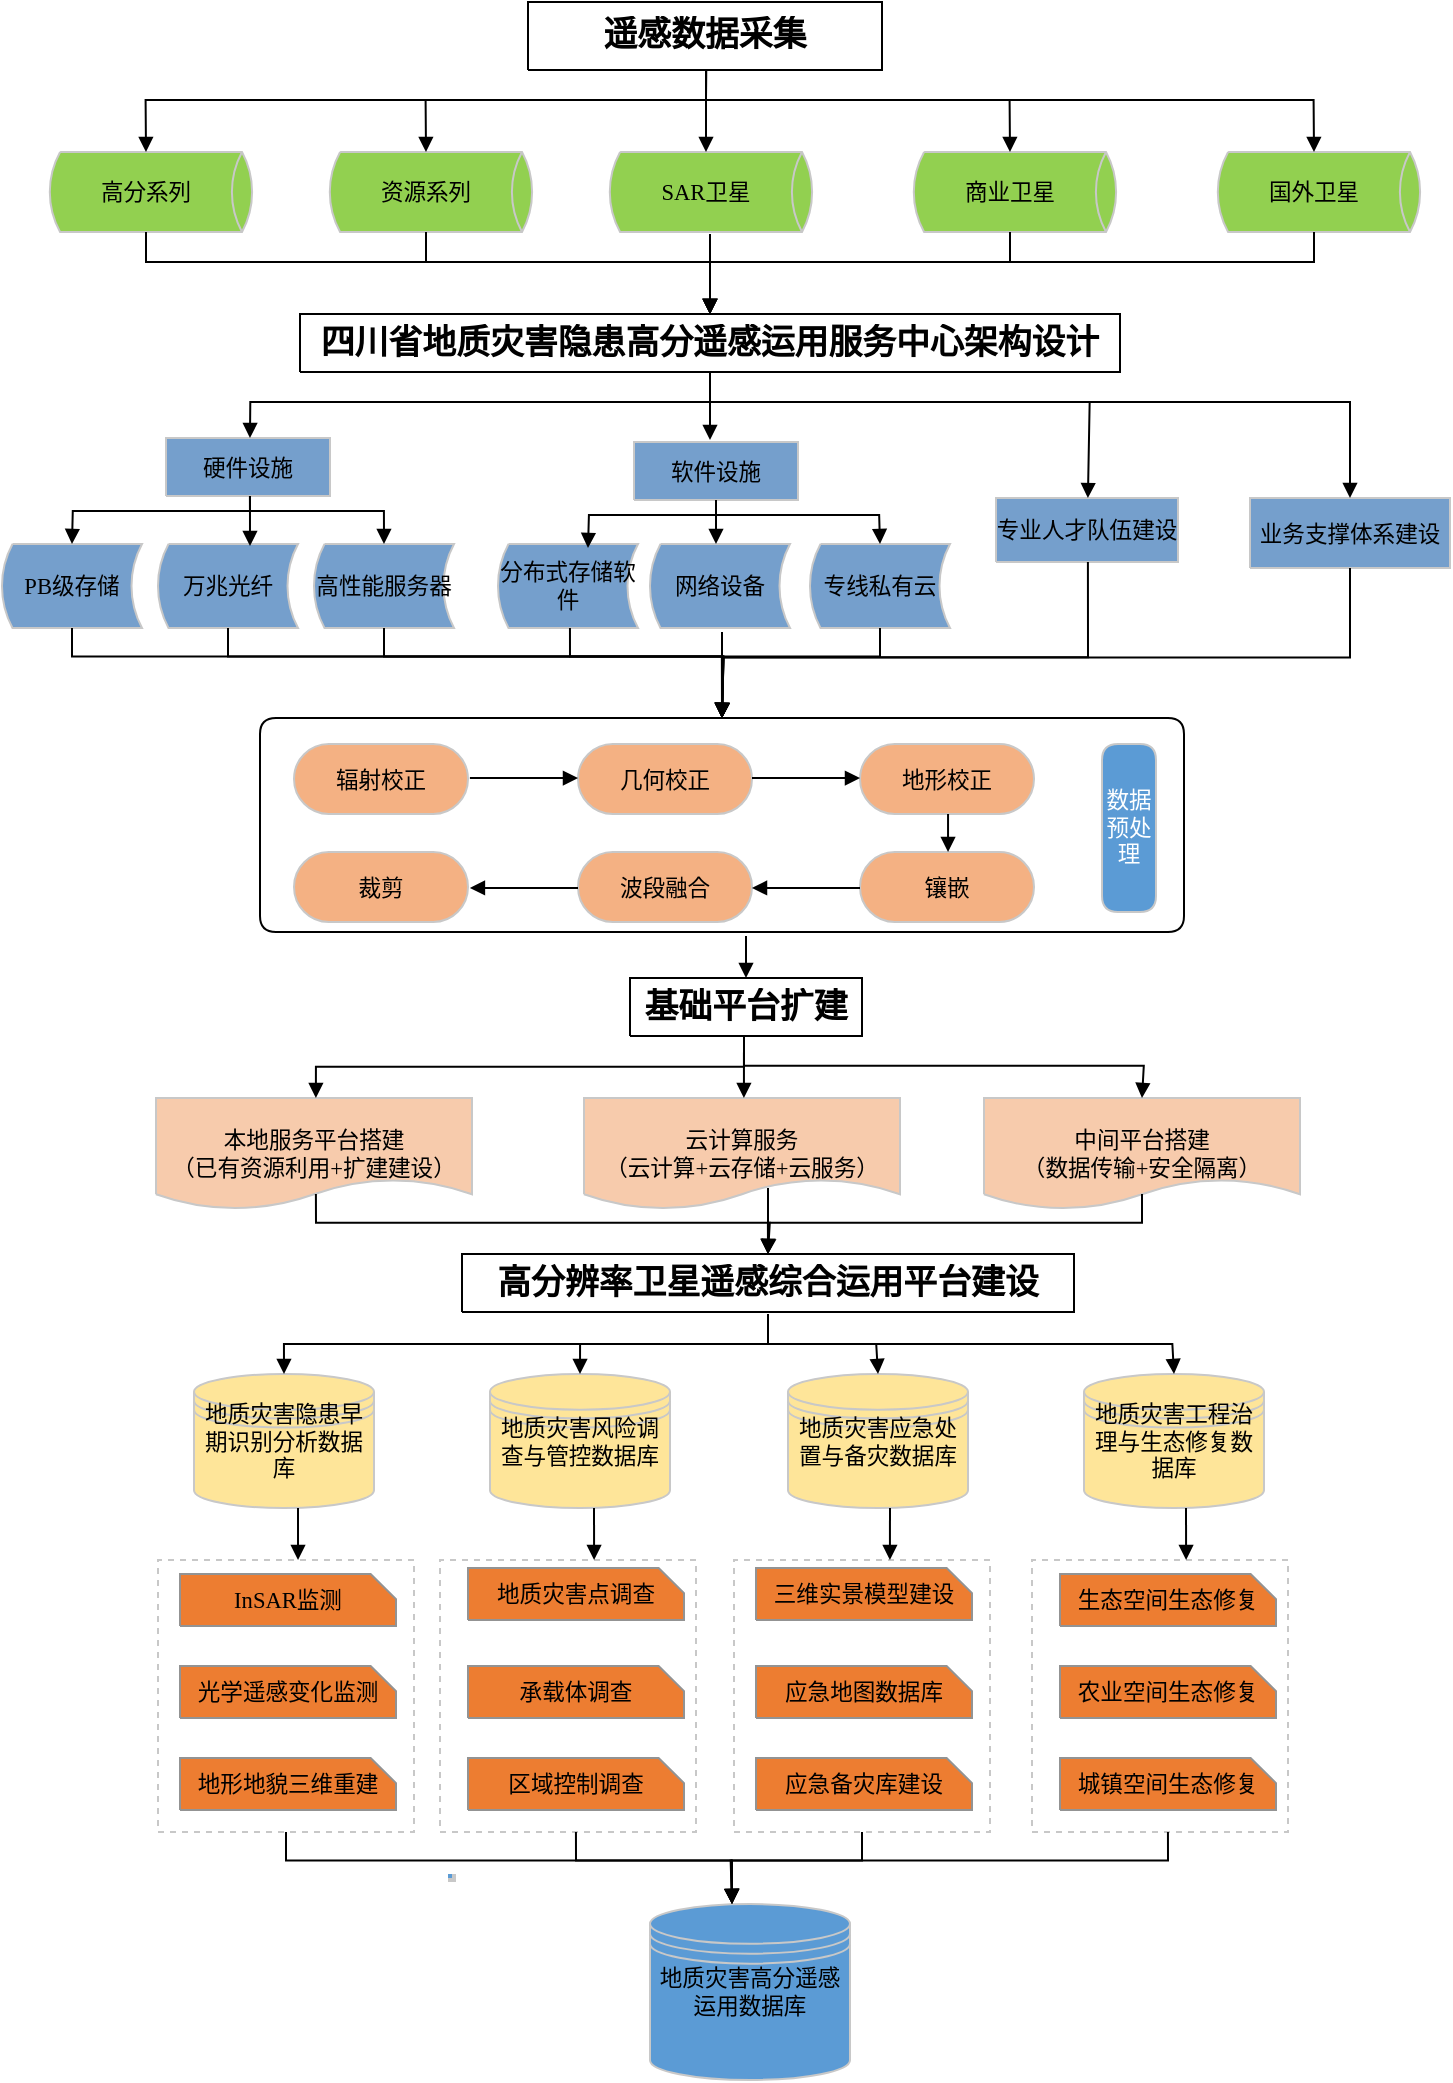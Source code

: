 <mxfile version="24.2.5" type="github">
  <diagram name="页-1" id="Page-1">
    <mxGraphModel dx="2074" dy="1106" grid="1" gridSize="10" guides="1" tooltips="1" connect="1" arrows="1" fold="1" page="1" pageScale="1" pageWidth="827" pageHeight="1169" math="0" shadow="0">
      <root>
        <mxCell id="0" />
        <mxCell id="1" parent="0" />
        <UserObject label="&lt;div style=&quot;font-size: 1px&quot;&gt;&lt;font style=&quot;font-size:16.93px;font-family:SimHei;color:#000000;direction:ltr;letter-spacing:0px;line-height:120%;opacity:1&quot;&gt;&lt;b&gt;遥感数据采集&lt;br/&gt;&lt;/b&gt;&lt;/font&gt;&lt;/div&gt;" tags="流程图" id="2">
          <mxCell style="verticalAlign=middle;align=center;overflow=width;vsdxID=1;fillColor=none;gradientColor=none;shape=stencil(nZBLDoAgDERP0z3SIyjew0SURgSD+Lu9kMZoXLhwN9O+tukAlrNpJg1SzDH4QW/URgNYgZTkjA4UkwJUgGXng+6DX1zLfmoymdXo17xh5zmRJ6Q42BWCfc2oJfdAr+Yv+AP9Cb7OJ3H/2JG1HNGz/84klThPVCc=);strokeColor=#000000;spacingTop=-1;spacingBottom=-1;spacingLeft=-1;spacingRight=-1;points=[[1,0.5,0],[0.5,0.5,0],[0.5,0,0]];labelBackgroundColor=none;rounded=0;html=1;whiteSpace=wrap;" parent="1" vertex="1">
            <mxGeometry x="319" y="52" width="177" height="34" as="geometry" />
          </mxCell>
        </UserObject>
        <UserObject label="&lt;div style=&quot;font-size: 1px&quot;&gt;&lt;font style=&quot;font-size:11.29px;font-family:SimSun;color:#000000;direction:ltr;letter-spacing:0px;line-height:120%;opacity:1&quot;&gt;硬件设施&lt;br/&gt;&lt;/font&gt;&lt;/div&gt;" tags="流程图" id="3">
          <mxCell style="verticalAlign=middle;align=center;overflow=width;vsdxID=7;fillColor=#759fcc;gradientColor=none;shape=stencil(nZBLDoAgDERP0z3SIyjew0SURgSD+Lu9kMZoXLhwN9O+tukAlrNpJg1SzDH4QW/URgNYgZTkjA4UkwJUgGXng+6DX1zLfmoymdXo17xh5zmRJ6Q42BWCfc2oJfdAr+Yv+AP9Cb7OJ3H/2JG1HNGz/84klThPVCc=);strokeColor=#c8c8c8;spacingTop=-1;spacingBottom=-1;spacingLeft=-1;spacingRight=-1;points=[[1,0.5,0],[0.5,0.5,0],[0.5,0,0]];labelBackgroundColor=none;rounded=0;html=1;whiteSpace=wrap;" parent="1" vertex="1">
            <mxGeometry x="138" y="270" width="82" height="29" as="geometry" />
          </mxCell>
        </UserObject>
        <UserObject label="&lt;div style=&quot;font-size: 1px&quot;&gt;&lt;font style=&quot;font-size:11.29px;font-family:SimSun;color:#000000;direction:ltr;letter-spacing:0px;line-height:120%;opacity:1&quot;&gt;高分系列&lt;/font&gt;&lt;font style=&quot;font-size:11.29px;font-family:Themed;color:#000000;direction:ltr;letter-spacing:0px;line-height:120%;opacity:1&quot;&gt;&lt;br/&gt;&lt;/font&gt;&lt;/div&gt;" tags="流程图" id="4">
          <mxCell style="verticalAlign=middle;align=center;overflow=width;vsdxID=9;fillColor=#92d050;gradientColor=none;shape=stencil(1VPBEoIgEP0ajjII6NTZ6j+YRGUicVZK/fsw0tTi2KHb27dvd+exC2JZW4lGIkpaC+YiO5XbCrEDolTVlQRlHULsiFhWGJAlmFud+7gRo3JEV3MfO/S+LsE0HYsoGTxBntHJa7WqF9qYkLBUwNll4CXlHKc7L4Zhqk4xTTwXaDjHfSR61UZgrLDK1MtxRAsoZeTGRYUW5SrVdlI2CzoOe/nwPc3+bofhPd3a4ZjzlZ3AW/7EjQPvlRZKa38Rcz6077/bIQm63jh2YHv0jvIfhh0f);strokeColor=#c8c8c8;spacingTop=-1;spacingBottom=-1;spacingLeft=-1;spacingRight=-1;points=[[0.5,0,0],[0.5,0,0],[1.05,0.5,0],[1,0.5,0]];labelBackgroundColor=none;rounded=0;html=1;whiteSpace=wrap;" parent="1" vertex="1">
            <mxGeometry x="80" y="127" width="96" height="40" as="geometry" />
          </mxCell>
        </UserObject>
        <UserObject label="&lt;div style=&quot;font-size: 1px&quot;&gt;&lt;font style=&quot;font-size:11.29px;font-family:SimSun;color:#000000;direction:ltr;letter-spacing:0px;line-height:120%;opacity:1&quot;&gt;分布式存储软件&lt;/font&gt;&lt;font style=&quot;font-size:11.29px;font-family:Themed;color:#000000;direction:ltr;letter-spacing:0px;line-height:120%;opacity:1&quot;&gt;&lt;br/&gt;&lt;/font&gt;&lt;/div&gt;" tags="流程图" id="5">
          <mxCell style="verticalAlign=middle;align=center;overflow=width;vsdxID=16;fillColor=#759fcc;gradientColor=none;shape=stencil(rVJbEoMgDDwNnzgIUz2Abe/BVFSmFJxIq96+ULTF11//sskmy5IgVnQNbwWipLNg7qKXpW0QOyNKpW4ESOsixC6IFZUBUYN56jLglnumjx7m5ScMoS9PTr6HkjFg8kHXQFVSR9SUkGMqh5urwETNWJJPc2Gcu7OETrmDgV88YD7IDoOx3EqjYzmiONQCOzlcKV4vSl0vRLtJ73pZ256lj9xk6dYNoQs3+z/5Ly9p/DwX/PZZSaXCOcT19f5dKtwOu7wB);strokeColor=#c8c8c8;spacingTop=-1;spacingBottom=-1;spacingLeft=-1;spacingRight=-1;points=[[0.5,0,0],[0.5,0,0],[0.93,0.5,0]];labelBackgroundColor=none;rounded=0;html=1;whiteSpace=wrap;" parent="1" vertex="1">
            <mxGeometry x="304" y="323" width="70" height="42" as="geometry" />
          </mxCell>
        </UserObject>
        <UserObject label="&lt;div style=&quot;font-size: 1px&quot;&gt;&lt;font style=&quot;font-size:11.29px;font-family:SimSun;color:#000000;direction:ltr;letter-spacing:0px;line-height:120%;opacity:1&quot;&gt;网络设备&lt;/font&gt;&lt;font style=&quot;font-size:11.29px;font-family:Themed;color:#000000;direction:ltr;letter-spacing:0px;line-height:120%;opacity:1&quot;&gt;&lt;br/&gt;&lt;/font&gt;&lt;/div&gt;" tags="流程图" id="6">
          <mxCell style="verticalAlign=middle;align=center;overflow=width;vsdxID=17;fillColor=#759fcc;gradientColor=none;shape=stencil(rVJbEoMgDDwNnzgIUz2Abe/BVFSmFJxIq96+ULTF11//sskmy5IgVnQNbwWipLNg7qKXpW0QOyNKpW4ESOsixC6IFZUBUYN56jLglnumjx7m5ScMoS9PTr6HkjFg8kHXQFVSR9SUkGMqh5urwETNWJJPc2Gcu7OETrmDgV88YD7IDoOx3EqjYzmiONQCOzlcKV4vSl0vRLtJ73pZ256lj9xk6dYNoQs3+z/5Ly9p/DwX/PZZSaXCOcT19f5dKtwOu7wB);strokeColor=#c8c8c8;spacingTop=-1;spacingBottom=-1;spacingLeft=-1;spacingRight=-1;points=[[0.5,0,0],[0.5,0,0],[0.93,0.5,0]];labelBackgroundColor=none;rounded=0;html=1;whiteSpace=wrap;" parent="1" vertex="1">
            <mxGeometry x="380" y="323" width="70" height="42" as="geometry" />
          </mxCell>
        </UserObject>
        <UserObject label="&lt;div style=&quot;font-size: 1px&quot;&gt;&lt;font style=&quot;font-size:11.29px;font-family:SimSun;color:#000000;direction:ltr;letter-spacing:0px;line-height:120%;opacity:1&quot;&gt;专线私有云&lt;/font&gt;&lt;font style=&quot;font-size:11.29px;font-family:Themed;color:#000000;direction:ltr;letter-spacing:0px;line-height:120%;opacity:1&quot;&gt;&lt;br/&gt;&lt;/font&gt;&lt;/div&gt;" tags="流程图" id="7">
          <mxCell style="verticalAlign=middle;align=center;overflow=width;vsdxID=18;fillColor=#759fcc;gradientColor=none;shape=stencil(rVJbEoMgDDwNnzgIUz2Abe/BVFSmFJxIq96+ULTF11//sskmy5IgVnQNbwWipLNg7qKXpW0QOyNKpW4ESOsixC6IFZUBUYN56jLglnumjx7m5ScMoS9PTr6HkjFg8kHXQFVSR9SUkGMqh5urwETNWJJPc2Gcu7OETrmDgV88YD7IDoOx3EqjYzmiONQCOzlcKV4vSl0vRLtJ73pZ256lj9xk6dYNoQs3+z/5Ly9p/DwX/PZZSaXCOcT19f5dKtwOu7wB);strokeColor=#c8c8c8;spacingTop=-1;spacingBottom=-1;spacingLeft=-1;spacingRight=-1;points=[[0.5,0,0],[0.5,0,0],[0.93,0.5,0]];labelBackgroundColor=none;rounded=0;html=1;whiteSpace=wrap;" parent="1" vertex="1">
            <mxGeometry x="460" y="323" width="70" height="42" as="geometry" />
          </mxCell>
        </UserObject>
        <UserObject label="&lt;div style=&quot;font-size: 1px&quot;&gt;&lt;font style=&quot;font-size:11.29px;font-family:SimSun;color:#000000;direction:ltr;letter-spacing:0px;line-height:120%;opacity:1&quot;&gt;PB级存储&lt;/font&gt;&lt;font style=&quot;font-size:11.29px;font-family:Themed;color:#000000;direction:ltr;letter-spacing:0px;line-height:120%;opacity:1&quot;&gt;&lt;br/&gt;&lt;/font&gt;&lt;/div&gt;" tags="流程图" id="8">
          <mxCell style="verticalAlign=middle;align=center;overflow=width;vsdxID=30;fillColor=#759fcc;gradientColor=none;shape=stencil(rVJbEoMgDDwNnzgIUz2Abe/BVFSmFJxIq96+ULTF11//sskmy5IgVnQNbwWipLNg7qKXpW0QOyNKpW4ESOsixC6IFZUBUYN56jLglnumjx7m5ScMoS9PTr6HkjFg8kHXQFVSR9SUkGMqh5urwETNWJJPc2Gcu7OETrmDgV88YD7IDoOx3EqjYzmiONQCOzlcKV4vSl0vRLtJ73pZ256lj9xk6dYNoQs3+z/5Ly9p/DwX/PZZSaXCOcT19f5dKtwOu7wB);strokeColor=#c8c8c8;spacingTop=-1;spacingBottom=-1;spacingLeft=-1;spacingRight=-1;points=[[0.5,0,0],[0.5,0,0],[0.92,0.5,0]];labelBackgroundColor=none;rounded=0;html=1;whiteSpace=wrap;" parent="1" vertex="1">
            <mxGeometry x="56" y="323" width="70" height="42" as="geometry" />
          </mxCell>
        </UserObject>
        <UserObject label="&lt;div style=&quot;font-size: 1px&quot;&gt;&lt;font style=&quot;font-size:11.29px;font-family:SimSun;color:#000000;direction:ltr;letter-spacing:0px;line-height:120%;opacity:1&quot;&gt;万兆光纤&lt;/font&gt;&lt;font style=&quot;font-size:11.29px;font-family:Themed;color:#000000;direction:ltr;letter-spacing:0px;line-height:120%;opacity:1&quot;&gt;&lt;br/&gt;&lt;/font&gt;&lt;/div&gt;" tags="流程图" id="9">
          <mxCell style="verticalAlign=middle;align=center;overflow=width;vsdxID=31;fillColor=#759fcc;gradientColor=none;shape=stencil(rVJbEoMgDDwNnzgIUz2Abe/BVFSmFJxIq96+ULTF11//sskmy5IgVnQNbwWipLNg7qKXpW0QOyNKpW4ESOsixC6IFZUBUYN56jLglnumjx7m5ScMoS9PTr6HkjFg8kHXQFVSR9SUkGMqh5urwETNWJJPc2Gcu7OETrmDgV88YD7IDoOx3EqjYzmiONQCOzlcKV4vSl0vRLtJ73pZ256lj9xk6dYNoQs3+z/5Ly9p/DwX/PZZSaXCOcT19f5dKtwOu7wB);strokeColor=#c8c8c8;spacingTop=-1;spacingBottom=-1;spacingLeft=-1;spacingRight=-1;points=[[0.5,0,0],[0.5,0,0],[0.93,0.5,0]];labelBackgroundColor=none;rounded=0;html=1;whiteSpace=wrap;" parent="1" vertex="1">
            <mxGeometry x="134" y="323" width="70" height="42" as="geometry" />
          </mxCell>
        </UserObject>
        <UserObject label="&lt;div style=&quot;font-size: 1px&quot;&gt;&lt;font style=&quot;font-size:11.29px;font-family:SimSun;color:#000000;direction:ltr;letter-spacing:0px;line-height:120%;opacity:1&quot;&gt;高性能服务器&lt;/font&gt;&lt;font style=&quot;font-size:11.29px;font-family:Themed;color:#000000;direction:ltr;letter-spacing:0px;line-height:120%;opacity:1&quot;&gt;&lt;br/&gt;&lt;/font&gt;&lt;/div&gt;" tags="流程图" id="10">
          <mxCell style="verticalAlign=middle;align=center;overflow=width;vsdxID=32;fillColor=#759fcc;gradientColor=none;shape=stencil(rVJbEoMgDDwNnzgIUz2Abe/BVFSmFJxIq96+ULTF11//sskmy5IgVnQNbwWipLNg7qKXpW0QOyNKpW4ESOsixC6IFZUBUYN56jLglnumjx7m5ScMoS9PTr6HkjFg8kHXQFVSR9SUkGMqh5urwETNWJJPc2Gcu7OETrmDgV88YD7IDoOx3EqjYzmiONQCOzlcKV4vSl0vRLtJ73pZ256lj9xk6dYNoQs3+z/5Ly9p/DwX/PZZSaXCOcT19f5dKtwOu7wB);strokeColor=#c8c8c8;spacingTop=-1;spacingBottom=-1;spacingLeft=-1;spacingRight=-1;points=[[0.5,0,0],[0.5,0,0],[0.92,0.5,0]];labelBackgroundColor=none;rounded=0;html=1;whiteSpace=wrap;" parent="1" vertex="1">
            <mxGeometry x="212" y="323" width="70" height="42" as="geometry" />
          </mxCell>
        </UserObject>
        <UserObject label="&lt;div style=&quot;font-size: 1px&quot;&gt;&lt;font style=&quot;font-size:11.29px;font-family:SimSun;color:#000000;direction:ltr;letter-spacing:0px;line-height:120%;opacity:1&quot;&gt;软件设施&lt;br/&gt;&lt;/font&gt;&lt;/div&gt;" tags="流程图" id="11">
          <mxCell style="verticalAlign=middle;align=center;overflow=width;vsdxID=36;fillColor=#759fcc;gradientColor=none;shape=stencil(nZBLDoAgDERP0z3SIyjew0SURgSD+Lu9kMZoXLhwN9O+tukAlrNpJg1SzDH4QW/URgNYgZTkjA4UkwJUgGXng+6DX1zLfmoymdXo17xh5zmRJ6Q42BWCfc2oJfdAr+Yv+AP9Cb7OJ3H/2JG1HNGz/84klThPVCc=);strokeColor=#c8c8c8;spacingTop=-1;spacingBottom=-1;spacingLeft=-1;spacingRight=-1;points=[[1,0.5,0],[0.5,0.5,0],[0.5,0,0]];labelBackgroundColor=none;rounded=0;html=1;whiteSpace=wrap;" parent="1" vertex="1">
            <mxGeometry x="372" y="272" width="82" height="29" as="geometry" />
          </mxCell>
        </UserObject>
        <UserObject label="&lt;div style=&quot;font-size: 1px&quot;&gt;&lt;font style=&quot;font-size:11.29px;font-family:SimSun;color:#000000;direction:ltr;letter-spacing:0px;line-height:120%;opacity:1&quot;&gt;专业人才队伍建设&lt;br/&gt;&lt;/font&gt;&lt;/div&gt;" tags="流程图" id="12">
          <mxCell style="verticalAlign=middle;align=center;overflow=width;vsdxID=37;fillColor=#759fcc;gradientColor=none;shape=stencil(nZBLDoAgDERP0z3SIyjew0SURgSD+Lu9kMZoXLhwN9O+tukAlrNpJg1SzDH4QW/URgNYgZTkjA4UkwJUgGXng+6DX1zLfmoymdXo17xh5zmRJ6Q42BWCfc2oJfdAr+Yv+AP9Cb7OJ3H/2JG1HNGz/84klThPVCc=);strokeColor=#c8c8c8;spacingTop=-1;spacingBottom=-1;spacingLeft=-1;spacingRight=-1;points=[[1,0.5,0],[0.5,0.5,0],[0.5,0,0]];labelBackgroundColor=none;rounded=0;html=1;whiteSpace=wrap;" parent="1" vertex="1">
            <mxGeometry x="553" y="300" width="91" height="32" as="geometry" />
          </mxCell>
        </UserObject>
        <UserObject label="&lt;div style=&quot;font-size: 1px&quot;&gt;&lt;font style=&quot;font-size:11.29px;font-family:SimSun;color:#000000;direction:ltr;letter-spacing:0px;line-height:120%;opacity:1&quot;&gt;业务支撑体系建设&lt;br/&gt;&lt;/font&gt;&lt;/div&gt;" tags="流程图" id="13">
          <mxCell style="verticalAlign=middle;align=center;overflow=width;vsdxID=38;fillColor=#759fcc;gradientColor=none;shape=stencil(nZBLDoAgDERP0z3SIyjew0SURgSD+Lu9kMZoXLhwN9O+tukAlrNpJg1SzDH4QW/URgNYgZTkjA4UkwJUgGXng+6DX1zLfmoymdXo17xh5zmRJ6Q42BWCfc2oJfdAr+Yv+AP9Cb7OJ3H/2JG1HNGz/84klThPVCc=);strokeColor=#c8c8c8;spacingTop=-1;spacingBottom=-1;spacingLeft=-1;spacingRight=-1;points=[[0,0.5,0],[1,0.5,0],[0.5,1,0],[0.5,0,0]];labelBackgroundColor=none;rounded=0;html=1;whiteSpace=wrap;" parent="1" vertex="1">
            <mxGeometry x="680" y="300" width="100" height="35" as="geometry" />
          </mxCell>
        </UserObject>
        <UserObject label="&lt;div style=&quot;font-size: 1px&quot;&gt;&lt;font style=&quot;font-size:16.93px;font-family:SimHei;color:#000000;direction:ltr;letter-spacing:0px;line-height:120%;opacity:1&quot;&gt;&lt;b&gt;基础平台扩建&lt;br/&gt;&lt;/b&gt;&lt;/font&gt;&lt;/div&gt;" tags="流程图" id="14">
          <mxCell style="verticalAlign=middle;align=center;overflow=width;vsdxID=69;fillColor=none;gradientColor=none;shape=stencil(nZBLDoAgDERP0z3SIyjew0SURgSD+Lu9kMZoXLhwN9O+tukAlrNpJg1SzDH4QW/URgNYgZTkjA4UkwJUgGXng+6DX1zLfmoymdXo17xh5zmRJ6Q42BWCfc2oJfdAr+Yv+AP9Cb7OJ3H/2JG1HNGz/84klThPVCc=);strokeColor=#000000;spacingTop=-1;spacingBottom=-1;spacingLeft=-1;spacingRight=-1;points=[[1,0.5,0],[0.5,0.5,0],[0.5,0,0]];labelBackgroundColor=none;rounded=0;html=1;whiteSpace=wrap;" parent="1" vertex="1">
            <mxGeometry x="370" y="540" width="116" height="29" as="geometry" />
          </mxCell>
        </UserObject>
        <UserObject label="&lt;div style=&quot;font-size: 1px&quot;&gt;&lt;font style=&quot;font-size:11.29px;font-family:SimSun;color:#000000;direction:ltr;letter-spacing:0px;line-height:120%;opacity:1&quot;&gt;本地服务平台搭建&lt;br/&gt;（已有资源利用+扩建建设）&lt;br/&gt;&lt;/font&gt;&lt;/div&gt;" tags="流程图" id="15">
          <mxCell style="verticalAlign=middle;align=center;overflow=width;vsdxID=70;fillColor=#f7cbac;gradientColor=none;shape=stencil(tZLdDoIwDIWfZpcj+xHxHvE9FhmwODfSTcG3d3MkAoYbjXft6df2LCvipetELxEjzoO9yEHVvkP8iBhTppOgfIgQrxAvGwuyBXszdcp7EckYXe09ThhTH4kdjDxSdiiy/CWcEquV2WTJNkjJ1+jagYBzKMJEF7uMFomHqYFRnu1Z0iYq3xhJRixG5TBYL7yyZvEqLaCVOKzDjRbtouQGKfsP+QeDf/ZH5/5C8P77RmmdTmdeX99KkNKd8eoJ);strokeColor=#c8c8c8;spacingTop=-1;spacingBottom=-1;spacingLeft=-1;spacingRight=-1;points=[[1,0.5,0],[0.5,0,0],[0.5,0.88,0]];labelBackgroundColor=none;rounded=0;html=1;whiteSpace=wrap;" parent="1" vertex="1">
            <mxGeometry x="133" y="600" width="158" height="55" as="geometry" />
          </mxCell>
        </UserObject>
        <UserObject label="&lt;div style=&quot;font-size: 1px&quot;&gt;&lt;font style=&quot;font-size:11.29px;font-family:SimSun;color:#000000;direction:ltr;letter-spacing:0px;line-height:120%;opacity:1&quot;&gt;云计算服务&lt;br/&gt;（云计算+云存储+云服务）&lt;br/&gt;&lt;/font&gt;&lt;/div&gt;" tags="流程图" id="16">
          <mxCell style="verticalAlign=middle;align=center;overflow=width;vsdxID=71;fillColor=#f7cbac;gradientColor=none;shape=stencil(tZLdDoIwDIWfZpcj+xHxHvE9FhmwODfSTcG3d3MkAoYbjXft6df2LCvipetELxEjzoO9yEHVvkP8iBhTppOgfIgQrxAvGwuyBXszdcp7EckYXe09ThhTH4kdjDxSdiiy/CWcEquV2WTJNkjJ1+jagYBzKMJEF7uMFomHqYFRnu1Z0iYq3xhJRixG5TBYL7yyZvEqLaCVOKzDjRbtouQGKfsP+QeDf/ZH5/5C8P77RmmdTmdeX99KkNKd8eoJ);strokeColor=#c8c8c8;spacingTop=-1;spacingBottom=-1;spacingLeft=-1;spacingRight=-1;points=[[1,0.5,0],[0.5,0,0],[0.5,0.88,0]];labelBackgroundColor=none;rounded=0;html=1;whiteSpace=wrap;" parent="1" vertex="1">
            <mxGeometry x="347" y="600" width="158" height="55" as="geometry" />
          </mxCell>
        </UserObject>
        <UserObject label="&lt;div style=&quot;font-size: 1px&quot;&gt;&lt;font style=&quot;font-size:11.29px;font-family:SimSun;color:#000000;direction:ltr;letter-spacing:0px;line-height:120%;opacity:1&quot;&gt;中间平台搭建&lt;br/&gt;（数据传输+安全隔离）&lt;br/&gt;&lt;/font&gt;&lt;/div&gt;" tags="流程图" id="17">
          <mxCell style="verticalAlign=middle;align=center;overflow=width;vsdxID=72;fillColor=#f7cbac;gradientColor=none;shape=stencil(tZLdDoIwDIWfZpcj+xHxHvE9FhmwODfSTcG3d3MkAoYbjXft6df2LCvipetELxEjzoO9yEHVvkP8iBhTppOgfIgQrxAvGwuyBXszdcp7EckYXe09ThhTH4kdjDxSdiiy/CWcEquV2WTJNkjJ1+jagYBzKMJEF7uMFomHqYFRnu1Z0iYq3xhJRixG5TBYL7yyZvEqLaCVOKzDjRbtouQGKfsP+QeDf/ZH5/5C8P77RmmdTmdeX99KkNKd8eoJ);strokeColor=#c8c8c8;spacingTop=-1;spacingBottom=-1;spacingLeft=-1;spacingRight=-1;points=[[1,0.5,0],[0.5,0,0],[0.5,0.88,0]];labelBackgroundColor=none;rounded=0;html=1;whiteSpace=wrap;" parent="1" vertex="1">
            <mxGeometry x="547" y="600" width="158" height="55" as="geometry" />
          </mxCell>
        </UserObject>
        <UserObject label="&lt;div style=&quot;font-size: 1px&quot;&gt;&lt;font style=&quot;font-size:11.29px;font-family:SimSun;color:#000000;direction:ltr;letter-spacing:0px;line-height:120%;opacity:1&quot;&gt;几何校正&lt;br/&gt;&lt;/font&gt;&lt;/div&gt;" tags="流程图" id="18">
          <mxCell style="verticalAlign=middle;align=center;overflow=width;vsdxID=73;fillColor=#f4b183;gradientColor=none;shape=stencil(nVLRDsIgDPwaHkkYxMT3Of+DaLc1IiwF3fx7Icy4zWnUt7vetc1RmCp9qztgUvhA7gQ9HkPL1I5JibYFwhARUxVTZe0IGnIXe8y808mZ0Nld04Qh90mRWqS4ZVqIzPfZa9BOvNuPXk2HqNFiLo3mzcjXRz1Ergf0nFzQAZ2daUZTAzwu4bXRzUzyPUD3Ul6NINf2/hPgzbv9HKH4IkIEz/PVaEy+/lRfnjuW8ldR1R0=);strokeColor=#c8c8c8;spacingTop=-1;spacingBottom=-1;spacingLeft=-1;spacingRight=-1;points=[[0.5,0,0],[0.5,0.5,0],[1,0.5,0]];labelBackgroundColor=none;rounded=0;html=1;whiteSpace=wrap;" parent="1" vertex="1">
            <mxGeometry x="344" y="423" width="87" height="35" as="geometry" />
          </mxCell>
        </UserObject>
        <UserObject label="&lt;div style=&quot;font-size: 1px&quot;&gt;&lt;font style=&quot;font-size:11.29px;font-family:SimSun;color:#000000;direction:ltr;letter-spacing:0px;line-height:120%;opacity:1&quot;&gt;镶嵌&lt;br/&gt;&lt;/font&gt;&lt;/div&gt;" tags="流程图" id="19">
          <mxCell style="verticalAlign=middle;align=center;overflow=width;vsdxID=74;fillColor=#f4b183;gradientColor=none;shape=stencil(nVLLDsIgEPwajiQIMfFe638Qu22JCM2Ctv17IVtjbWqj3nZ2Zh/DwlQRWt0BkyJE9BfoTRVbpo5MSuNaQBNTxFTJVFF7hAb9zVWEO52VObr6e+4wUJ0UuUSKkeBOED6R1ho30x42tRrPicNFX5zE+wmvt3qSXA8mcPRRR+PdG2c1NsDTEF5b3UwbEBV6gG6W3rAg1+b+Y+DDu/1sQXxhIQWv89XGWrr+nF+eO6Xoq6jyAQ==);strokeColor=#c8c8c8;spacingTop=-1;spacingBottom=-1;spacingLeft=-1;spacingRight=-1;points=[[0.5,0,0],[0.5,0.5,0],[1,0.5,0]];labelBackgroundColor=none;rounded=0;html=1;whiteSpace=wrap;" parent="1" vertex="1">
            <mxGeometry x="485" y="477" width="87" height="35" as="geometry" />
          </mxCell>
        </UserObject>
        <UserObject label="&lt;div style=&quot;font-size: 1px&quot;&gt;&lt;font style=&quot;font-size:11.29px;font-family:SimSun;color:#000000;direction:ltr;letter-spacing:0px;line-height:120%;opacity:1&quot;&gt;波段融合&lt;br/&gt;&lt;/font&gt;&lt;/div&gt;" tags="流程图" id="20">
          <mxCell style="verticalAlign=middle;align=center;overflow=width;vsdxID=75;fillColor=#f4b183;gradientColor=none;shape=stencil(nVLLDsIgEPwajiQIMfFe638Qu22JCM2Ctv17IVtjbWqj3nZ2Zh/DwlQRWt0BkyJE9BfoTRVbpo5MSuNaQBNTxFTJVFF7hAb9zVWEO52VObr6e+4wUJ0UuUSKkeBOED6R1ho30x42tRrPicNFX5zE+wmvt3qSXA8mcPRRR+PdG2c1NsDTEF5b3UwbEBV6gG6W3rAg1+b+Y+DDu/1sQXxhIQWv89XGWrr+nF+eO6Xoq6jyAQ==);strokeColor=#c8c8c8;spacingTop=-1;spacingBottom=-1;spacingLeft=-1;spacingRight=-1;points=[[0.5,0,0],[0.5,0.5,0],[1,0.5,0]];labelBackgroundColor=none;rounded=0;html=1;whiteSpace=wrap;" parent="1" vertex="1">
            <mxGeometry x="344" y="477" width="87" height="35" as="geometry" />
          </mxCell>
        </UserObject>
        <UserObject label="&lt;div style=&quot;font-size: 1px&quot;&gt;&lt;font style=&quot;font-size:11.29px;font-family:SimSun;color:#000000;direction:ltr;letter-spacing:0px;line-height:120%;opacity:1&quot;&gt;辐射校正&lt;br/&gt;&lt;/font&gt;&lt;/div&gt;" tags="流程图" id="21">
          <mxCell style="verticalAlign=middle;align=center;overflow=width;vsdxID=76;fillColor=#f4b183;gradientColor=none;shape=stencil(nVLRDsIgDPwaHkkYxMT3Of+DaLc1IiwF3fx7Icy4zWnUt7vetc1RmCp9qztgUvhA7gQ9HkPL1I5JibYFwhARUxVTZe0IGnIXe8y808mZ0Nld04Qh90mRWqS4ZVqIzPfZa9BOvNuPXk2HqNFiLo3mzcjXRz1Ergf0nFzQAZ2daUZTAzwu4bXRzUzyPUD3Ul6NINf2/hPgzbv9HKH4IkIEz/PVaEy+/lRfnjuW8ldR1R0=);strokeColor=#c8c8c8;spacingTop=-1;spacingBottom=-1;spacingLeft=-1;spacingRight=-1;points=[[0.5,0,0],[0.5,0.5,0],[1,0.5,0]];labelBackgroundColor=none;rounded=0;html=1;whiteSpace=wrap;" parent="1" vertex="1">
            <mxGeometry x="202" y="423" width="87" height="35" as="geometry" />
          </mxCell>
        </UserObject>
        <UserObject label="&lt;div style=&quot;font-size: 1px&quot;&gt;&lt;font style=&quot;font-size:11.29px;font-family:SimSun;color:#000000;direction:ltr;letter-spacing:0px;line-height:120%;opacity:1&quot;&gt;地形校正&lt;br/&gt;&lt;/font&gt;&lt;/div&gt;" tags="流程图" id="22">
          <mxCell style="verticalAlign=middle;align=center;overflow=width;vsdxID=77;fillColor=#f4b183;gradientColor=none;shape=stencil(nVLRDsIgDPwaHkkYxMT3Of+DaLc1IiwF3fx7Icy4zWnUt7vetc1RmCp9qztgUvhA7gQ9HkPL1I5JibYFwhARUxVTZe0IGnIXe8y808mZ0Nld04Qh90mRWqS4ZVqIzPfZa9BOvNuPXk2HqNFiLo3mzcjXRz1Ergf0nFzQAZ2daUZTAzwu4bXRzUzyPUD3Ul6NINf2/hPgzbv9HKH4IkIEz/PVaEy+/lRfnjuW8ldR1R0=);strokeColor=#c8c8c8;spacingTop=-1;spacingBottom=-1;spacingLeft=-1;spacingRight=-1;points=[[0.5,0,0],[0.5,0.5,0],[1,0.5,0]];labelBackgroundColor=none;rounded=0;html=1;whiteSpace=wrap;" parent="1" vertex="1">
            <mxGeometry x="485" y="423" width="87" height="35" as="geometry" />
          </mxCell>
        </UserObject>
        <UserObject label="&lt;div style=&quot;font-size: 1px&quot;&gt;&lt;font style=&quot;font-size:11.29px;font-family:SimSun;color:#000000;direction:ltr;letter-spacing:0px;line-height:120%;opacity:1&quot;&gt;裁剪&lt;br/&gt;&lt;/font&gt;&lt;/div&gt;" tags="流程图" id="23">
          <mxCell style="verticalAlign=middle;align=center;overflow=width;vsdxID=78;fillColor=#f4b183;gradientColor=none;shape=stencil(tVLLDsIgEPwajiQIMfFe638Qu22JCM2Ctv69kK0Rm9qDibeZndkXC1NV6PUATIoQ0V9gNE3smToyKY3rAU1MiKmaqar1CB36m2uIDzo7M7r6e64wUZ4UOUWKB9GdIH4irzWu8B42vRrPScNFXZzN+5mvl3qJXE8mcPRRR+Pdh2Y1dsBTE95a3c0TkBRGgKEIb6wg1/r+ssCXd/vLCgm8z9caa+n6pb48dwrRV1H1Ew==);strokeColor=#c8c8c8;spacingTop=-1;spacingBottom=-1;spacingLeft=-1;spacingRight=-1;points=[[0.5,0,0],[0.5,0.5,0],[1,0.5,0]];labelBackgroundColor=none;rounded=0;html=1;whiteSpace=wrap;" parent="1" vertex="1">
            <mxGeometry x="202" y="477" width="87" height="35" as="geometry" />
          </mxCell>
        </UserObject>
        <UserObject label="&lt;div style=&quot;font-size: 1px&quot;&gt;&lt;font style=&quot;font-size:16.93px;font-family:SimHei;color:#000000;direction:ltr;letter-spacing:0px;line-height:120%;opacity:1&quot;&gt;&lt;b&gt;高分辨率卫星遥感综合运用平台建设&lt;br/&gt;&lt;/b&gt;&lt;/font&gt;&lt;/div&gt;" tags="流程图" id="24">
          <mxCell style="verticalAlign=middle;align=center;overflow=width;vsdxID=82;fillColor=none;gradientColor=none;shape=stencil(nZBLDoAgDERP0z3SIyjew0SURgSD+Lu9kMZoXLhwN9O+tukAlrNpJg1SzDH4QW/URgNYgZTkjA4UkwJUgGXng+6DX1zLfmoymdXo17xh5zmRJ6Q42BWCfc2oJfdAr+Yv+AP9Cb7OJ3H/2JG1HNGz/84klThPVCc=);strokeColor=#000000;spacingTop=-1;spacingBottom=-1;spacingLeft=-1;spacingRight=-1;points=[[1,0.5,0],[0.5,0.5,0],[0.5,0,0]];labelBackgroundColor=none;rounded=0;html=1;whiteSpace=wrap;" parent="1" vertex="1">
            <mxGeometry x="286" y="678" width="306" height="29" as="geometry" />
          </mxCell>
        </UserObject>
        <UserObject label="&lt;div style=&quot;font-size: 1px&quot;&gt;&lt;p style=&quot;text-align:center;margin-left:0;margin-right:0;margin-top:0px;margin-bottom:0px;text-indent:0;vertical-align:middle;direction:ltr;&quot;&gt;&lt;font style=&quot;font-size:11.29px;font-family:SimSun;color:#000000;direction:ltr;letter-spacing:0px;line-height:120%;opacity:1&quot;&gt;InSAR监测&lt;br/&gt;&lt;/font&gt;&lt;/p&gt;&lt;/div&gt;" tags="背景" id="25">
          <mxCell style="verticalAlign=middle;align=center;overflow=width;vsdxID=93;fillColor=#ed7d31;gradientColor=none;shape=stencil(UzV2Ls5ILEhVNTIoLinKz04tz0wpyVA1dlE1MsrMy0gtyiwBslSNXVWNndPyi1LTi/JL81Ig/IJEkEoQKze/DGRCBUSfAUiHkUElhGdoAOG7QZTmZOYhKYVJkqXYxELPyBS3cgu4NEwDHrMNyFOI5l4gAxEoaZk5OZAwRZZHD0SgECQCjF0B);strokeColor=#939393;points=[[0.5,0,0],[1,0.5,0],[0.5,0.5,0]];labelBackgroundColor=none;rounded=0;html=1;whiteSpace=wrap;" parent="1" vertex="1">
            <mxGeometry x="145" y="838" width="108" height="26" as="geometry" />
          </mxCell>
        </UserObject>
        <UserObject label="&lt;div style=&quot;font-size: 1px&quot;&gt;&lt;font style=&quot;font-size:11.29px;font-family:SimSun;color:#000000;direction:ltr;letter-spacing:0px;line-height:120%;opacity:1&quot;&gt;地质灾害高分遥感运用数据库&lt;br/&gt;&lt;/font&gt;&lt;/div&gt;" tags="流程图" id="26">
          <mxCell style="verticalAlign=middle;align=center;overflow=width;vsdxID=106;fillColor=#5b9bd5;gradientColor=none;shape=stencil(vZTZDoIwEEW/po+QLi74rPgfjRRorJRMq+LfWywugBj3t1lu7+RkJkVsbnJeCkSxsaDXYi8TmyO2QJTKIhcgrYsQixGbpxpEBnpbJD4vea2so43e1Q6Vf4frFxQffEZISGenytKLlSwGxVEUTsmtmMPKdaERjxs19LzPdgQPGeIq4JU0AWjLrdRFa7zikInADQtSxbNWy+yFKHvluyzd4T30V2mG7H7C4oLrRlOplD+IS//NdX+6wQ+oyRPUD1km4Wz0VZaL4d9ZKA3HX93L1fD319i5RBd0/yJX8v8Yi48=);strokeColor=#c8c8c8;spacingTop=-1;spacingBottom=-1;spacingLeft=-1;spacingRight=-1;points=[[1,0.5,0],[0,0.5,0],[0.5,1,0],[0.5,0,0]];labelBackgroundColor=none;rounded=0;html=1;whiteSpace=wrap;" parent="1" vertex="1">
            <mxGeometry x="380" y="1003" width="100" height="88" as="geometry" />
          </mxCell>
        </UserObject>
        <UserObject label="" BpmnName="数据预处理" tags="流程图" id="27">
          <mxCell style="vsdxID=119;fillColor=none;gradientColor=none;strokeColor=none;spacingTop=-1;spacingBottom=-1;spacingLeft=-1;spacingRight=-1;points=[[0.25,0,0],[0.5,0,0],[0.75,0,0],[1,0.25,0],[1,0.5,0],[1,0.75,0],[0.75,0.75,0],[0.5,0.75,0],[0.25,0.75,0]];labelBackgroundColor=none;rounded=1;html=1;whiteSpace=wrap;" parent="1" vertex="1">
            <mxGeometry x="606" y="423" width="27" height="84" as="geometry" />
          </mxCell>
        </UserObject>
        <mxCell id="28" style="vsdxID=120;fillColor=#5b9bd5;gradientColor=none;shape=stencil(nZFLDsIwDERP4y0KyQKxLuUCnCAihliEpEpL+ZyetANS6YJFs7JnXmxpTKZqvW2YtGq7nC58F9d5MjvSWqLnLF2pyNRkqlPKfM7pFh36xhZSq1Fhhz/rgdbK5uNBXgxts9r+PjAYck39sPwBVMF6foYp9HugQeIE/ZqL4D/oQnC2vhRjPAhOQkC6U38eZ5FwClO/AQ==);strokeColor=#c8c8c8;spacingTop=-1;spacingBottom=-1;spacingLeft=-1;spacingRight=-1;points=[[0,0.75,0],[0,0.5,0],[0,0.25,0],[0.25,0,0],[0.5,0,0],[0.75,0,0],[1,0.25,0],[1,0.5,0],[1,0.75,0],[0.75,1,0],[0.5,1,0],[0.25,1,0]];labelBackgroundColor=none;rounded=1;html=1;whiteSpace=wrap;" parent="27" vertex="1">
          <mxGeometry width="27" height="84" as="geometry" />
        </mxCell>
        <mxCell id="30" value="&lt;div style=&quot;font-size: 1px&quot;&gt;&lt;/div&gt;" style="verticalAlign=middle;align=center;overflow=width;vsdxID=124;fillColor=none;gradientColor=none;strokeColor=none;strokeWidth=2;spacingTop=-3;spacingBottom=-3;spacingLeft=-3;spacingRight=-3;points=[[0,0.75,0],[0,0.5,0],[0,0.25,0],[0.25,0,0],[0.5,0,0],[0.75,0,0],[1,0.25,0],[1,0.5,0],[1,0.75,0],[0.75,1,0],[0.5,1,0],[0.25,1,0]];labelBackgroundColor=none;rounded=0;html=1;whiteSpace=wrap;" parent="27" vertex="1">
          <mxGeometry x="14" y="65" width="16" height="16" as="geometry" />
        </mxCell>
        <mxCell id="33" value="&lt;div style=&quot;font-size: 1px&quot;&gt;&lt;/div&gt;" style="verticalAlign=middle;align=center;overflow=width;vsdxID=132;fillColor=none;gradientColor=none;strokeColor=none;spacingTop=-1;spacingBottom=-1;spacingLeft=-1;spacingRight=-1;points=[[0,0.75,0],[0,0.5,0],[0,0.25,0],[0.25,0,0],[0.5,0,0],[0.75,0,0],[1,0.25,0],[1,0.5,0],[1,0.75,0],[0.75,1,0],[0.5,1,0],[0.25,1,0]];labelBackgroundColor=none;rounded=0;html=1;whiteSpace=wrap;" parent="27" vertex="1">
          <mxGeometry x="4" y="4" width="14" height="14" as="geometry" />
        </mxCell>
        <mxCell id="35" value="&lt;div style=&quot;font-size: 1px&quot;&gt;&lt;font style=&quot;font-size:11.29px;font-family:Calibri;color:#feffff;direction:ltr;letter-spacing:0px;line-height:120%;opacity:1&quot;&gt;数据预处理&lt;br/&gt;&lt;/font&gt;&lt;/div&gt;" style="text;vsdxID=119;fillColor=none;gradientColor=none;strokeColor=none;spacingTop=-1;spacingBottom=-1;spacingLeft=-1;spacingRight=-1;points=[[0.25,0,0],[0.5,0,0],[0.75,0,0],[1,0.25,0],[1,0.5,0],[1,0.75,0],[0.75,0.75,0],[0.5,0.75,0],[0.25,0.75,0]];labelBackgroundColor=none;rounded=1;html=1;whiteSpace=wrap;verticalAlign=middle;align=center;;html=1;" parent="27" vertex="1">
          <mxGeometry y="41.6" width="27.03" as="geometry" />
        </mxCell>
        <UserObject label="&lt;div style=&quot;font-size: 1px&quot;&gt;&lt;font style=&quot;font-size:16.93px;font-family:SimHei;color:#000000;direction:ltr;letter-spacing:0px;line-height:120%;opacity:1&quot;&gt;&lt;b&gt;四川省地质灾害隐患&lt;/b&gt;&lt;/font&gt;&lt;font style=&quot;font-size:16.93px;font-family:SimHei;color:#000000;direction:ltr;letter-spacing:0px;line-height:120%;opacity:1&quot;&gt;&lt;b&gt;高分遥感运用服务中心&lt;/b&gt;&lt;/font&gt;&lt;font style=&quot;font-size:16.93px;font-family:SimHei;color:#000000;direction:ltr;letter-spacing:0px;line-height:120%;opacity:1&quot;&gt;&lt;b&gt;架构设计&lt;/b&gt;&lt;/font&gt;&lt;font style=&quot;font-size:12.7px;font-family:Themed;color:#000000;direction:ltr;letter-spacing:0px;line-height:120%;opacity:1&quot;&gt;&lt;br/&gt;&lt;/font&gt;&lt;/div&gt;" tags="流程图" id="36">
          <mxCell style="verticalAlign=middle;align=center;overflow=width;vsdxID=143;fillColor=none;gradientColor=none;shape=stencil(nZBLDoAgDERP0z3SIyjew0SURgSD+Lu9kMZoXLhwN9O+tukAlrNpJg1SzDH4QW/URgNYgZTkjA4UkwJUgGXng+6DX1zLfmoymdXo17xh5zmRJ6Q42BWCfc2oJfdAr+Yv+AP9Cb7OJ3H/2JG1HNGz/84klThPVCc=);strokeColor=#000000;spacingTop=-1;spacingBottom=-1;spacingLeft=-1;spacingRight=-1;points=[[1,0.5,0],[0.5,0.5,0],[0.5,0,0]];labelBackgroundColor=none;rounded=0;html=1;whiteSpace=wrap;" parent="1" vertex="1">
            <mxGeometry x="205" y="208" width="410" height="29" as="geometry" />
          </mxCell>
        </UserObject>
        <UserObject label="" tags="流程图" id="37">
          <mxCell style="vsdxID=158;fillColor=none;gradientColor=none;strokeColor=none;spacingTop=-1;spacingBottom=-1;spacingLeft=-1;spacingRight=-1;points=[[0.25,0,0],[0.5,0,0],[0.75,0,0],[1,0.25,0],[1,0.5,0],[1,0.75,0],[0.75,0.75,0],[0.5,0.75,0],[0.25,0.75,0]];labelBackgroundColor=none;rounded=1;html=1;whiteSpace=wrap;" parent="1" vertex="1">
            <mxGeometry x="185" y="410" width="462" height="107" as="geometry" />
          </mxCell>
        </UserObject>
        <mxCell id="38" style="vsdxID=159;fillColor=none;gradientColor=none;shape=stencil(nZFLDsIwDERP4y0KyQKxLuUCnCAihliEpEpL+ZyetANS6YJFs7JnXmxpTKZqvW2YtGq7nC58F9d5MjvSWqLnLF2pyNRkqlPKfM7pFh36xhZSq1Fhhz/rgdbK5uNBXgxts9r+PjAYck39sPwBVMF6foYp9HugQeIE/ZqL4D/oQnC2vhRjPAhOQkC6U38eZ5FwClO/AQ==);strokeColor=#000000;spacingTop=-1;spacingBottom=-1;spacingLeft=-1;spacingRight=-1;points=[[0,0.75,0],[0,0.5,0],[0,0.25,0],[0.25,0,0],[0.5,0,0],[0.75,0,0],[1,0.25,0],[1,0.5,0],[1,0.75,0],[0.75,1,0],[0.5,1,0],[0.25,1,0]];labelBackgroundColor=none;rounded=1;html=1;whiteSpace=wrap;" parent="37" vertex="1">
          <mxGeometry width="462" height="107" as="geometry" />
        </mxCell>
        <mxCell id="40" value="&lt;div style=&quot;font-size: 1px&quot;&gt;&lt;/div&gt;" style="verticalAlign=middle;align=center;overflow=width;vsdxID=163;fillColor=none;gradientColor=none;strokeColor=none;strokeWidth=2;spacingTop=-3;spacingBottom=-3;spacingLeft=-3;spacingRight=-3;points=[[0,0.75,0],[0,0.5,0],[0,0.25,0],[0.25,0,0],[0.5,0,0],[0.75,0,0],[1,0.25,0],[1,0.5,0],[1,0.75,0],[0.75,1,0],[0.5,1,0],[0.25,1,0]];labelBackgroundColor=none;rounded=0;html=1;whiteSpace=wrap;" parent="37" vertex="1">
          <mxGeometry x="232" y="88" width="16" height="16" as="geometry" />
        </mxCell>
        <mxCell id="43" value="&lt;div style=&quot;font-size: 1px&quot;&gt;&lt;/div&gt;" style="verticalAlign=middle;align=center;overflow=width;vsdxID=171;fillColor=none;gradientColor=none;strokeColor=none;spacingTop=-1;spacingBottom=-1;spacingLeft=-1;spacingRight=-1;points=[[0,0.75,0],[0,0.5,0],[0,0.25,0],[0.25,0,0],[0.5,0,0],[0.75,0,0],[1,0.25,0],[1,0.5,0],[1,0.75,0],[0.75,1,0],[0.5,1,0],[0.25,1,0]];labelBackgroundColor=none;rounded=0;html=1;whiteSpace=wrap;" parent="37" vertex="1">
          <mxGeometry x="4" y="4" width="14" height="14" as="geometry" />
        </mxCell>
        <mxCell id="45" value="&lt;div style=&quot;font-size: 1px&quot;&gt;&lt;/div&gt;" style="text;vsdxID=158;fillColor=none;gradientColor=none;strokeColor=none;spacingTop=-1;spacingBottom=-1;spacingLeft=-1;spacingRight=-1;points=[[0.25,0,0],[0.5,0,0],[0.75,0,0],[1,0.25,0],[1,0.5,0],[1,0.75,0],[0.75,0.75,0],[0.5,0.75,0],[0.25,0.75,0]];labelBackgroundColor=none;rounded=1;html=1;whiteSpace=wrap;verticalAlign=middle;align=center;;html=1;" parent="37" vertex="1">
          <mxGeometry y="53.22" width="462.48" as="geometry" />
        </mxCell>
        <UserObject label="&lt;div style=&quot;font-size: 1px&quot;&gt;&lt;p style=&quot;text-align:center;margin-left:0;margin-right:0;margin-top:0px;margin-bottom:0px;text-indent:0;vertical-align:middle;direction:ltr;&quot;&gt;&lt;font style=&quot;font-size:11.29px;font-family:SimSun;color:#000000;direction:ltr;letter-spacing:0px;line-height:120%;opacity:1&quot;&gt;资源系列&lt;br/&gt;&lt;/font&gt;&lt;/p&gt;&lt;/div&gt;" tags="流程图" id="46">
          <mxCell style="verticalAlign=middle;align=center;overflow=width;vsdxID=194;fillColor=#92d050;gradientColor=none;shape=stencil(1VPBEoIgEP0ajjII6NTZ6j+YRGUicVZK/fsw0tTi2KHb27dvd+exC2JZW4lGIkpaC+YiO5XbCrEDolTVlQRlHULsiFhWGJAlmFud+7gRo3JEV3MfO/S+LsE0HYsoGTxBntHJa7WqF9qYkLBUwNll4CXlHKc7L4Zhqk4xTTwXaDjHfSR61UZgrLDK1MtxRAsoZeTGRYUW5SrVdlI2CzoOe/nwPc3+bofhPd3a4ZjzlZ3AW/7EjQPvlRZKa38Rcz6077/bIQm63jh2YHv0jvIfhh0f);strokeColor=#c8c8c8;spacingTop=-1;spacingBottom=-1;spacingLeft=-1;spacingRight=-1;points=[[0.5,0,0],[0.5,0,0],[1.05,0.5,0],[1,0.5,0]];labelBackgroundColor=none;rounded=0;html=1;whiteSpace=wrap;" parent="1" vertex="1">
            <mxGeometry x="220" y="127" width="96" height="40" as="geometry" />
          </mxCell>
        </UserObject>
        <UserObject label="&lt;div style=&quot;font-size: 1px&quot;&gt;&lt;p style=&quot;text-align:center;margin-left:0;margin-right:0;margin-top:0px;margin-bottom:0px;text-indent:0;vertical-align:middle;direction:ltr;&quot;&gt;&lt;font style=&quot;font-size:11.29px;font-family:SimSun;color:#000000;direction:ltr;letter-spacing:0px;line-height:120%;opacity:1&quot;&gt;SAR卫星&lt;br/&gt;&lt;/font&gt;&lt;/p&gt;&lt;/div&gt;" tags="流程图" id="47">
          <mxCell style="verticalAlign=middle;align=center;overflow=width;vsdxID=195;fillColor=#92d050;gradientColor=none;shape=stencil(1VPBEoIgEP0ajjII6NTZ6j+YRGUicVZK/fsw0tTi2KHb27dvd+exC2JZW4lGIkpaC+YiO5XbCrEDolTVlQRlHULsiFhWGJAlmFud+7gRo3JEV3MfO/S+LsE0HYsoGTxBntHJa7WqF9qYkLBUwNll4CXlHKc7L4Zhqk4xTTwXaDjHfSR61UZgrLDK1MtxRAsoZeTGRYUW5SrVdlI2CzoOe/nwPc3+bofhPd3a4ZjzlZ3AW/7EjQPvlRZKa38Rcz6077/bIQm63jh2YHv0jvIfhh0f);strokeColor=#c8c8c8;spacingTop=-1;spacingBottom=-1;spacingLeft=-1;spacingRight=-1;points=[[0.5,0,0],[0.5,0,0],[1.05,0.5,0],[1,0.5,0]];labelBackgroundColor=none;rounded=0;html=1;whiteSpace=wrap;" parent="1" vertex="1">
            <mxGeometry x="360" y="127" width="96" height="40" as="geometry" />
          </mxCell>
        </UserObject>
        <UserObject label="&lt;div style=&quot;font-size: 1px&quot;&gt;&lt;p style=&quot;text-align:center;margin-left:0;margin-right:0;margin-top:0px;margin-bottom:0px;text-indent:0;vertical-align:middle;direction:ltr;&quot;&gt;&lt;font style=&quot;font-size:11.29px;font-family:SimSun;color:#000000;direction:ltr;letter-spacing:0px;line-height:120%;opacity:1&quot;&gt;商业卫星&lt;br/&gt;&lt;/font&gt;&lt;/p&gt;&lt;/div&gt;" tags="流程图" id="48">
          <mxCell style="verticalAlign=middle;align=center;overflow=width;vsdxID=196;fillColor=#92d050;gradientColor=none;shape=stencil(1VPBEoIgEP0ajjII6NTZ6j+YRGUicVZK/fsw0tTi2KHb27dvd+exC2JZW4lGIkpaC+YiO5XbCrEDolTVlQRlHULsiFhWGJAlmFud+7gRo3JEV3MfO/S+LsE0HYsoGTxBntHJa7WqF9qYkLBUwNll4CXlHKc7L4Zhqk4xTTwXaDjHfSR61UZgrLDK1MtxRAsoZeTGRYUW5SrVdlI2CzoOe/nwPc3+bofhPd3a4ZjzlZ3AW/7EjQPvlRZKa38Rcz6077/bIQm63jh2YHv0jvIfhh0f);strokeColor=#c8c8c8;spacingTop=-1;spacingBottom=-1;spacingLeft=-1;spacingRight=-1;points=[[0.5,0,0],[0.5,0,0],[1.05,0.5,0],[1,0.5,0]];labelBackgroundColor=none;rounded=0;html=1;whiteSpace=wrap;" parent="1" vertex="1">
            <mxGeometry x="512" y="127" width="96" height="40" as="geometry" />
          </mxCell>
        </UserObject>
        <UserObject label="&lt;div style=&quot;font-size: 1px&quot;&gt;&lt;p style=&quot;text-align:center;margin-left:0;margin-right:0;margin-top:0px;margin-bottom:0px;text-indent:0;vertical-align:middle;direction:ltr;&quot;&gt;&lt;font style=&quot;font-size:11.29px;font-family:SimSun;color:#000000;direction:ltr;letter-spacing:0px;line-height:120%;opacity:1&quot;&gt;国外卫星&lt;br/&gt;&lt;/font&gt;&lt;/p&gt;&lt;/div&gt;" tags="流程图" id="49">
          <mxCell style="verticalAlign=middle;align=center;overflow=width;vsdxID=197;fillColor=#92d050;gradientColor=none;shape=stencil(1VPBEoIgEP0ajjII6NTZ6j+YRGUicVZK/fsw0tTi2KHb27dvd+exC2JZW4lGIkpaC+YiO5XbCrEDolTVlQRlHULsiFhWGJAlmFud+7gRo3JEV3MfO/S+LsE0HYsoGTxBntHJa7WqF9qYkLBUwNll4CXlHKc7L4Zhqk4xTTwXaDjHfSR61UZgrLDK1MtxRAsoZeTGRYUW5SrVdlI2CzoOe/nwPc3+bofhPd3a4ZjzlZ3AW/7EjQPvlRZKa38Rcz6077/bIQm63jh2YHv0jvIfhh0f);strokeColor=#c8c8c8;spacingTop=-1;spacingBottom=-1;spacingLeft=-1;spacingRight=-1;points=[[0.5,0,0],[0.5,0,0],[1.05,0.5,0],[1,0.5,0]];labelBackgroundColor=none;rounded=0;html=1;whiteSpace=wrap;" parent="1" vertex="1">
            <mxGeometry x="664" y="127" width="96" height="40" as="geometry" />
          </mxCell>
        </UserObject>
        <UserObject label="&lt;div style=&quot;font-size: 1px&quot;&gt;&lt;font style=&quot;font-size:11.29px;font-family:SimSun;color:#000000;direction:ltr;letter-spacing:0px;line-height:120%;opacity:1&quot;&gt;地质灾害隐患早期识别分析数据库&lt;br/&gt;&lt;/font&gt;&lt;/div&gt;" tags="流程图" id="50">
          <mxCell style="verticalAlign=middle;align=center;overflow=width;vsdxID=241;fillColor=#fee599;gradientColor=none;shape=stencil(vZTZDsIgEEW/hscShLTaZ5f/IEpbIpZmQK1/L0itlqTG/W2Wy52czATE5qbijUCUGAt6K45yYyvEFohSWVcCpHURYkvE5oUGUYLe15uQN9wrfbTTB+/QhnfEv6DkFLIJw+xSWAWtkvWodpbh6b2Ww9o1odOmnRhi56vZhIzYkTbhrTQJaMut1PVgtuJQisSNSgrFy84ptMxRiOauTMZB4tkx9osoI2Y/AXHBbZWFVCpcQt9/b88f7u59ZPIE8kOQHOfpN0l6v7+j0AxnXyTp7X4CMjjD6ARdEP8+rhR+LrY8Aw==);strokeColor=#c8c8c8;spacingTop=-1;spacingBottom=-1;spacingLeft=-1;spacingRight=-1;points=[[1,0.5,0],[1,0.5,0],[0.5,0.5,0],[0.5,0,0]];labelBackgroundColor=none;rounded=0;html=1;whiteSpace=wrap;" parent="1" vertex="1">
            <mxGeometry x="152" y="738" width="90" height="67" as="geometry" />
          </mxCell>
        </UserObject>
        <UserObject label="&lt;div style=&quot;font-size: 1px&quot;&gt;&lt;font style=&quot;font-size:11.29px;font-family:SimSun;color:#000000;direction:ltr;letter-spacing:0px;line-height:120%;opacity:1&quot;&gt;地质灾害风险调查与管控数据库&lt;br/&gt;&lt;/font&gt;&lt;/div&gt;" tags="流程图" id="51">
          <mxCell style="verticalAlign=middle;align=center;overflow=width;vsdxID=243;fillColor=#fee599;gradientColor=none;shape=stencil(vZTZDsIgEEW/hscShLTaZ5f/IEpbIpZmQK1/L0itlqTG/W2Wy52czATE5qbijUCUGAt6K45yYyvEFohSWVcCpHURYkvE5oUGUYLe15uQN9wrfbTTB+/QhnfEv6DkFLIJw+xSWAWtkvWodpbh6b2Ww9o1odOmnRhi56vZhIzYkTbhrTQJaMut1PVgtuJQisSNSgrFy84ptMxRiOauTMZB4tkx9osoI2Y/AXHBbZWFVCpcQt9/b88f7u59ZPIE8kOQHOfpN0l6v7+j0AxnXyTp7X4CMjjD6ARdEP8+rhR+LrY8Aw==);strokeColor=#c8c8c8;spacingTop=-1;spacingBottom=-1;spacingLeft=-1;spacingRight=-1;points=[[1,0.5,0],[1,0.5,0],[0.5,0.5,0],[0.5,0,0]];labelBackgroundColor=none;rounded=0;html=1;whiteSpace=wrap;" parent="1" vertex="1">
            <mxGeometry x="300" y="738" width="90" height="67" as="geometry" />
          </mxCell>
        </UserObject>
        <UserObject label="&lt;div style=&quot;font-size: 1px&quot;&gt;&lt;font style=&quot;font-size:11.29px;font-family:SimSun;color:#000000;direction:ltr;letter-spacing:0px;line-height:120%;opacity:1&quot;&gt;地质灾害应急处置与备灾数据库&lt;br/&gt;&lt;/font&gt;&lt;/div&gt;" tags="流程图" id="52">
          <mxCell style="verticalAlign=middle;align=center;overflow=width;vsdxID=245;fillColor=#fee599;gradientColor=none;shape=stencil(vZTZDsIgEEW/hscShLTaZ5f/IEpbIpZmQK1/L0itlqTG/W2Wy52czATE5qbijUCUGAt6K45yYyvEFohSWVcCpHURYkvE5oUGUYLe15uQN9wrfbTTB+/QhnfEv6DkFLIJw+xSWAWtkvWodpbh6b2Ww9o1odOmnRhi56vZhIzYkTbhrTQJaMut1PVgtuJQisSNSgrFy84ptMxRiOauTMZB4tkx9osoI2Y/AXHBbZWFVCpcQt9/b88f7u59ZPIE8kOQHOfpN0l6v7+j0AxnXyTp7X4CMjjD6ARdEP8+rhR+LrY8Aw==);strokeColor=#c8c8c8;spacingTop=-1;spacingBottom=-1;spacingLeft=-1;spacingRight=-1;points=[[1,0.5,0],[1,0.5,0],[0.5,0.5,0],[0.5,0,0]];labelBackgroundColor=none;rounded=0;html=1;whiteSpace=wrap;" parent="1" vertex="1">
            <mxGeometry x="449" y="738" width="90" height="67" as="geometry" />
          </mxCell>
        </UserObject>
        <UserObject label="&lt;div style=&quot;font-size: 1px&quot;&gt;&lt;font style=&quot;font-size:11.29px;font-family:SimSun;color:#000000;direction:ltr;letter-spacing:0px;line-height:120%;opacity:1&quot;&gt;地质灾害工程治理与生态修复数据库&lt;br/&gt;&lt;/font&gt;&lt;/div&gt;" tags="流程图" id="53">
          <mxCell style="verticalAlign=middle;align=center;overflow=width;vsdxID=247;fillColor=#fee599;gradientColor=none;shape=stencil(vZTZDsIgEEW/hscShLTaZ5f/IEpbIpZmQK1/L0itlqTG/W2Wy52czATE5qbijUCUGAt6K45yYyvEFohSWVcCpHURYkvE5oUGUYLe15uQN9wrfbTTB+/QhnfEv6DkFLIJw+xSWAWtkvWodpbh6b2Ww9o1odOmnRhi56vZhIzYkTbhrTQJaMut1PVgtuJQisSNSgrFy84ptMxRiOauTMZB4tkx9osoI2Y/AXHBbZWFVCpcQt9/b88f7u59ZPIE8kOQHOfpN0l6v7+j0AxnXyTp7X4CMjjD6ARdEP8+rhR+LrY8Aw==);strokeColor=#c8c8c8;spacingTop=-1;spacingBottom=-1;spacingLeft=-1;spacingRight=-1;points=[[1,0.5,0],[1,0.5,0],[0.5,0.5,0],[0.5,0,0]];labelBackgroundColor=none;rounded=0;html=1;whiteSpace=wrap;" parent="1" vertex="1">
            <mxGeometry x="597" y="738" width="90" height="67" as="geometry" />
          </mxCell>
        </UserObject>
        <UserObject label="&lt;div style=&quot;font-size: 1px&quot;&gt;&lt;font style=&quot;font-size:11.29px;font-family:SimSun;color:#000000;direction:ltr;letter-spacing:0px;line-height:120%;opacity:1&quot;&gt;光学遥感变化监测&lt;br/&gt;&lt;/font&gt;&lt;/div&gt;" tags="背景" id="54">
          <mxCell style="verticalAlign=middle;align=center;overflow=width;vsdxID=266;fillColor=#ed7d31;gradientColor=none;shape=stencil(UzV2Ls5ILEhVNTIoLinKz04tz0wpyVA1dlE1MsrMy0gtyiwBslSNXVWNndPyi1LTi/JL81Ig/IJEkEoQKze/DGRCBUSfAUiHkUElhGdoAOG7QZTmZOYhKYVJkqXYxELPyBS3cgu4NEwDHrMNyFOI5l4gAxEoaZk5OZAwRZZHD0SgECQCjF0B);strokeColor=#939393;points=[[0.5,0,0],[1,0.5,0],[0.5,0.5,0]];labelBackgroundColor=none;rounded=0;html=1;whiteSpace=wrap;" parent="1" vertex="1">
            <mxGeometry x="145" y="884" width="108" height="26" as="geometry" />
          </mxCell>
        </UserObject>
        <UserObject label="&lt;div style=&quot;font-size: 1px&quot;&gt;&lt;font style=&quot;font-size:11.29px;font-family:SimSun;color:#000000;direction:ltr;letter-spacing:0px;line-height:120%;opacity:1&quot;&gt;地形地貌三维重建&lt;br/&gt;&lt;/font&gt;&lt;/div&gt;" tags="背景" id="55">
          <mxCell style="verticalAlign=middle;align=center;overflow=width;vsdxID=267;fillColor=#ed7d31;gradientColor=none;shape=stencil(UzV2Ls5ILEhVNTIoLinKz04tz0wpyVA1dlE1MsrMy0gtyiwBslSNXVWNndPyi1LTi/JL81Ig/IJEkEoQKze/DGRCBUSfAUiHkUElhGdoAOG7QZTmZOYhKYVJkqXYxELPyBS3cgu4NEwDHrMNyFOI5l4gAxEoaZk5OZAwRZZHD0SgECQCjF0B);strokeColor=#939393;points=[[0.5,0,0],[1,0.5,0],[0.5,0.5,0]];labelBackgroundColor=none;rounded=0;html=1;whiteSpace=wrap;" parent="1" vertex="1">
            <mxGeometry x="145" y="930" width="108" height="26" as="geometry" />
          </mxCell>
        </UserObject>
        <UserObject label="&lt;div style=&quot;font-size: 1px&quot;&gt;&lt;font style=&quot;font-size:11.29px;font-family:SimSun;color:#000000;direction:ltr;letter-spacing:0px;line-height:120%;opacity:1&quot;&gt;地质灾害点调查&lt;br/&gt;&lt;/font&gt;&lt;/div&gt;" tags="背景" id="56">
          <mxCell style="verticalAlign=middle;align=center;overflow=width;vsdxID=271;fillColor=#ed7d31;gradientColor=none;shape=stencil(UzV2Ls5ILEhVNTIoLinKz04tz0wpyVA1dlE1MsrMy0gtyiwBslSNXVWNndPyi1LTi/JL81Ig/IJEkEoQKze/DGRCBUSfAUiHkUElhGdoAOG7QZTmZOYhKYVJkqXYxELPyBS3cgu4NEwDHrMNyFOI5l4gAxEoaZk5OZAwRZZHD0SgECQCjF0B);strokeColor=#939393;points=[[0.5,0,0],[1,0.5,0],[0.5,0.5,0]];labelBackgroundColor=none;rounded=0;html=1;whiteSpace=wrap;" parent="1" vertex="1">
            <mxGeometry x="289" y="835" width="108" height="26" as="geometry" />
          </mxCell>
        </UserObject>
        <UserObject label="&lt;div style=&quot;font-size: 1px&quot;&gt;&lt;font style=&quot;font-size:11.29px;font-family:SimSun;color:#000000;direction:ltr;letter-spacing:0px;line-height:120%;opacity:1&quot;&gt;承载体调查&lt;br/&gt;&lt;/font&gt;&lt;/div&gt;" tags="背景" id="57">
          <mxCell style="verticalAlign=middle;align=center;overflow=width;vsdxID=273;fillColor=#ed7d31;gradientColor=none;shape=stencil(UzV2Ls5ILEhVNTIoLinKz04tz0wpyVA1dlE1MsrMy0gtyiwBslSNXVWNndPyi1LTi/JL81Ig/IJEkEoQKze/DGRCBUSfAUiHkUElhGdoAOG7QZTmZOYhKYVJkqXYxELPyBS3cgu4NEwDHrMNyFOI5l4gAxEoaZk5OZAwRZZHD0SgECQCjF0B);strokeColor=#939393;points=[[0.5,0,0],[1,0.5,0],[0.5,0.5,0]];labelBackgroundColor=none;rounded=0;html=1;whiteSpace=wrap;" parent="1" vertex="1">
            <mxGeometry x="289" y="884" width="108" height="26" as="geometry" />
          </mxCell>
        </UserObject>
        <UserObject label="&lt;div style=&quot;font-size: 1px&quot;&gt;&lt;font style=&quot;font-size:11.29px;font-family:SimSun;color:#000000;direction:ltr;letter-spacing:0px;line-height:120%;opacity:1&quot;&gt;区域控制调查&lt;br/&gt;&lt;/font&gt;&lt;/div&gt;" tags="背景" id="58">
          <mxCell style="verticalAlign=middle;align=center;overflow=width;vsdxID=274;fillColor=#ed7d31;gradientColor=none;shape=stencil(UzV2Ls5ILEhVNTIoLinKz04tz0wpyVA1dlE1MsrMy0gtyiwBslSNXVWNndPyi1LTi/JL81Ig/IJEkEoQKze/DGRCBUSfAUiHkUElhGdoAOG7QZTmZOYhKYVJkqXYxELPyBS3cgu4NEwDHrMNyFOI5l4gAxEoaZk5OZAwRZZHD0SgECQCjF0B);strokeColor=#939393;points=[[0.5,0,0],[1,0.5,0],[0.5,0.5,0]];labelBackgroundColor=none;rounded=0;html=1;whiteSpace=wrap;" parent="1" vertex="1">
            <mxGeometry x="289" y="930" width="108" height="26" as="geometry" />
          </mxCell>
        </UserObject>
        <UserObject label="&lt;div style=&quot;font-size: 1px&quot;&gt;&lt;font style=&quot;font-size:11.29px;font-family:SimSun;color:#000000;direction:ltr;letter-spacing:0px;line-height:120%;opacity:1&quot;&gt;三维实景模型建设&lt;br/&gt;&lt;/font&gt;&lt;/div&gt;" tags="背景" id="59">
          <mxCell style="verticalAlign=middle;align=center;overflow=width;vsdxID=277;fillColor=#ed7d31;gradientColor=none;shape=stencil(UzV2Ls5ILEhVNTIoLinKz04tz0wpyVA1dlE1MsrMy0gtyiwBslSNXVWNndPyi1LTi/JL81Ig/IJEkEoQKze/DGRCBUSfAUiHkUElhGdoAOG7QZTmZOYhKYVJkqXYxELPyBS3cgu4NEwDHrMNyFOI5l4gAxEoaZk5OZAwRZZHD0SgECQCjF0B);strokeColor=#939393;points=[[0.5,0,0],[1,0.5,0],[0.5,0.5,0]];labelBackgroundColor=none;rounded=0;html=1;whiteSpace=wrap;" parent="1" vertex="1">
            <mxGeometry x="433" y="835" width="108" height="26" as="geometry" />
          </mxCell>
        </UserObject>
        <UserObject label="&lt;div style=&quot;font-size: 1px&quot;&gt;&lt;font style=&quot;font-size:11.29px;font-family:SimSun;color:#000000;direction:ltr;letter-spacing:0px;line-height:120%;opacity:1&quot;&gt;应急地图数据库&lt;br/&gt;&lt;/font&gt;&lt;/div&gt;" tags="背景" id="60">
          <mxCell style="verticalAlign=middle;align=center;overflow=width;vsdxID=278;fillColor=#ed7d31;gradientColor=none;shape=stencil(UzV2Ls5ILEhVNTIoLinKz04tz0wpyVA1dlE1MsrMy0gtyiwBslSNXVWNndPyi1LTi/JL81Ig/IJEkEoQKze/DGRCBUSfAUiHkUElhGdoAOG7QZTmZOYhKYVJkqXYxELPyBS3cgu4NEwDHrMNyFOI5l4gAxEoaZk5OZAwRZZHD0SgECQCjF0B);strokeColor=#939393;points=[[0.5,0,0],[1,0.5,0],[0.5,0.5,0]];labelBackgroundColor=none;rounded=0;html=1;whiteSpace=wrap;" parent="1" vertex="1">
            <mxGeometry x="433" y="884" width="108" height="26" as="geometry" />
          </mxCell>
        </UserObject>
        <UserObject label="&lt;div style=&quot;font-size: 1px&quot;&gt;&lt;font style=&quot;font-size:11.29px;font-family:SimSun;color:#000000;direction:ltr;letter-spacing:0px;line-height:120%;opacity:1&quot;&gt;应急备灾库建设&lt;br/&gt;&lt;/font&gt;&lt;/div&gt;" tags="背景" id="61">
          <mxCell style="verticalAlign=middle;align=center;overflow=width;vsdxID=279;fillColor=#ed7d31;gradientColor=none;shape=stencil(UzV2Ls5ILEhVNTIoLinKz04tz0wpyVA1dlE1MsrMy0gtyiwBslSNXVWNndPyi1LTi/JL81Ig/IJEkEoQKze/DGRCBUSfAUiHkUElhGdoAOG7QZTmZOYhKYVJkqXYxELPyBS3cgu4NEwDHrMNyFOI5l4gAxEoaZk5OZAwRZZHD0SgECQCjF0B);strokeColor=#939393;points=[[0.5,0,0],[1,0.5,0],[0.5,0.5,0]];labelBackgroundColor=none;rounded=0;html=1;whiteSpace=wrap;" parent="1" vertex="1">
            <mxGeometry x="433" y="930" width="108" height="26" as="geometry" />
          </mxCell>
        </UserObject>
        <UserObject label="&lt;div style=&quot;font-size: 1px&quot;&gt;&lt;font style=&quot;font-size:11.29px;font-family:SimSun;color:#000000;direction:ltr;letter-spacing:0px;line-height:120%;opacity:1&quot;&gt;生态空间生态修复&lt;br/&gt;&lt;/font&gt;&lt;/div&gt;" tags="背景" id="62">
          <mxCell style="verticalAlign=middle;align=center;overflow=width;vsdxID=284;fillColor=#ed7d31;gradientColor=none;shape=stencil(UzV2Ls5ILEhVNTIoLinKz04tz0wpyVA1dlE1MsrMy0gtyiwBslSNXVWNndPyi1LTi/JL81Ig/IJEkEoQKze/DGRCBUSfAUiHkUElhGdoAOG7QZTmZOYhKYVJkqXYxELPyBS3cgu4NEwDHrMNyFOI5l4gAxEoaZk5OZAwRZZHD0SgECQCjF0B);strokeColor=#939393;points=[[0.5,0,0],[1,0.5,0],[0.5,0.5,0]];labelBackgroundColor=none;rounded=0;html=1;whiteSpace=wrap;" parent="1" vertex="1">
            <mxGeometry x="585" y="838" width="108" height="26" as="geometry" />
          </mxCell>
        </UserObject>
        <UserObject label="&lt;div style=&quot;font-size: 1px&quot;&gt;&lt;font style=&quot;font-size:11.29px;font-family:SimSun;color:#000000;direction:ltr;letter-spacing:0px;line-height:120%;opacity:1&quot;&gt;农业空间生态修复&lt;br/&gt;&lt;/font&gt;&lt;/div&gt;" tags="背景" id="63">
          <mxCell style="verticalAlign=middle;align=center;overflow=width;vsdxID=285;fillColor=#ed7d31;gradientColor=none;shape=stencil(UzV2Ls5ILEhVNTIoLinKz04tz0wpyVA1dlE1MsrMy0gtyiwBslSNXVWNndPyi1LTi/JL81Ig/IJEkEoQKze/DGRCBUSfAUiHkUElhGdoAOG7QZTmZOYhKYVJkqXYxELPyBS3cgu4NEwDHrMNyFOI5l4gAxEoaZk5OZAwRZZHD0SgECQCjF0B);strokeColor=#939393;points=[[0.5,0,0],[1,0.5,0],[0.5,0.5,0]];labelBackgroundColor=none;rounded=0;html=1;whiteSpace=wrap;" parent="1" vertex="1">
            <mxGeometry x="585" y="884" width="108" height="26" as="geometry" />
          </mxCell>
        </UserObject>
        <UserObject label="&lt;div style=&quot;font-size: 1px&quot;&gt;&lt;font style=&quot;font-size:11.29px;font-family:SimSun;color:#000000;direction:ltr;letter-spacing:0px;line-height:120%;opacity:1&quot;&gt;城镇空间生态修复&lt;br/&gt;&lt;/font&gt;&lt;/div&gt;" tags="背景" id="64">
          <mxCell style="verticalAlign=middle;align=center;overflow=width;vsdxID=286;fillColor=#ed7d31;gradientColor=none;shape=stencil(UzV2Ls5ILEhVNTIoLinKz04tz0wpyVA1dlE1MsrMy0gtyiwBslSNXVWNndPyi1LTi/JL81Ig/IJEkEoQKze/DGRCBUSfAUiHkUElhGdoAOG7QZTmZOYhKYVJkqXYxELPyBS3cgu4NEwDHrMNyFOI5l4gAxEoaZk5OZAwRZZHD0SgECQCjF0B);strokeColor=#939393;points=[[0.5,0,0],[1,0.5,0],[0.5,0.5,0]];labelBackgroundColor=none;rounded=0;html=1;whiteSpace=wrap;" parent="1" vertex="1">
            <mxGeometry x="585" y="930" width="108" height="26" as="geometry" />
          </mxCell>
        </UserObject>
        <UserObject label="" tags="背景" id="65">
          <mxCell style="vsdxID=290;fillColor=none;gradientColor=none;shape=stencil(nZBLDoAgDERP0z3SIyjew0SURgSD+Lu9kMZoXLhwN9O+tukAlrNpJg1SzDH4QW/URgNYgZTkjA4UkwJUgGXng+6DX1zLfmoymdXo17xh5zmRJ6Q42BWCfc2oJfdAr+Yv+AP9Cb7OJ3H/2JG1HNGz/84klThPVCc=);dashed=1;strokeColor=#c8c8c8;spacingTop=-1;spacingBottom=-1;spacingLeft=-1;spacingRight=-1;points=[];labelBackgroundColor=none;rounded=0;html=1;whiteSpace=wrap;" parent="1" vertex="1">
            <mxGeometry x="134" y="831" width="128" height="136" as="geometry" />
          </mxCell>
        </UserObject>
        <UserObject label="" tags="背景" id="66">
          <mxCell style="vsdxID=291;fillColor=#5b9bd5;gradientColor=none;shape=stencil(nZBLDoAgDERP0z3SIyjew0SURgSD+Lu9kMZoXLhwN9O+tukAlrNpJg1SzDH4QW/URgNYgZTkjA4UkwJUgGXng+6DX1zLfmoymdXo17xh5zmRJ6Q42BWCfc2oJfdAr+Yv+AP9Cb7OJ3H/2JG1HNGz/84klThPVCc=);dashed=1;strokeColor=#c8c8c8;strokeWidth=2;spacingTop=-1;spacingBottom=-1;spacingLeft=-1;spacingRight=-1;points=[];labelBackgroundColor=none;rounded=0;html=1;whiteSpace=wrap;" parent="1" vertex="1">
            <mxGeometry x="279" y="988" width="3" height="3" as="geometry" />
          </mxCell>
        </UserObject>
        <UserObject label="" tags="背景" id="67">
          <mxCell style="vsdxID=292;fillColor=none;gradientColor=none;shape=stencil(nZBLDoAgDERP0z3SIyjew0SURgSD+Lu9kMZoXLhwN9O+tukAlrNpJg1SzDH4QW/URgNYgZTkjA4UkwJUgGXng+6DX1zLfmoymdXo17xh5zmRJ6Q42BWCfc2oJfdAr+Yv+AP9Cb7OJ3H/2JG1HNGz/84klThPVCc=);dashed=1;strokeColor=#c8c8c8;spacingTop=-1;spacingBottom=-1;spacingLeft=-1;spacingRight=-1;points=[];labelBackgroundColor=none;rounded=0;html=1;whiteSpace=wrap;" parent="1" vertex="1">
            <mxGeometry x="275" y="831" width="128" height="136" as="geometry" />
          </mxCell>
        </UserObject>
        <UserObject label="" tags="背景" id="68">
          <mxCell style="vsdxID=293;fillColor=none;gradientColor=none;shape=stencil(nZBLDoAgDERP0z3SIyjew0SURgSD+Lu9kMZoXLhwN9O+tukAlrNpJg1SzDH4QW/URgNYgZTkjA4UkwJUgGXng+6DX1zLfmoymdXo17xh5zmRJ6Q42BWCfc2oJfdAr+Yv+AP9Cb7OJ3H/2JG1HNGz/84klThPVCc=);dashed=1;strokeColor=#c8c8c8;spacingTop=-1;spacingBottom=-1;spacingLeft=-1;spacingRight=-1;points=[];labelBackgroundColor=none;rounded=0;html=1;whiteSpace=wrap;" parent="1" vertex="1">
            <mxGeometry x="422" y="831" width="128" height="136" as="geometry" />
          </mxCell>
        </UserObject>
        <UserObject label="" tags="背景" id="69">
          <mxCell style="vsdxID=294;fillColor=none;gradientColor=none;shape=stencil(nZBLDoAgDERP0z3SIyjew0SURgSD+Lu9kMZoXLhwN9O+tukAlrNpJg1SzDH4QW/URgNYgZTkjA4UkwJUgGXng+6DX1zLfmoymdXo17xh5zmRJ6Q42BWCfc2oJfdAr+Yv+AP9Cb7OJ3H/2JG1HNGz/84klThPVCc=);dashed=1;strokeColor=#c8c8c8;spacingTop=-1;spacingBottom=-1;spacingLeft=-1;spacingRight=-1;points=[];labelBackgroundColor=none;rounded=0;html=1;whiteSpace=wrap;" parent="1" vertex="1">
            <mxGeometry x="571" y="831" width="128" height="136" as="geometry" />
          </mxCell>
        </UserObject>
        <UserObject label="" tags="连接线" id="70">
          <mxCell style="vsdxID=308;edgeStyle=none;startArrow=none;endArrow=block;startSize=5;endSize=5;strokeColor=#000000;spacingTop=0;spacingBottom=0;spacingLeft=0;spacingRight=0;verticalAlign=middle;html=1;labelBackgroundColor=#ffffff;rounded=0;exitX=0.5;exitY=1;exitDx=0;exitDy=0;exitPerimeter=0;entryX=0.5;entryY=0;entryDx=0;entryDy=0;entryPerimeter=0;" parent="1" source="7" target="37" edge="1">
            <mxGeometry relative="1" as="geometry">
              <mxPoint x="-1" as="offset" />
              <Array as="points">
                <mxPoint x="495" y="379.21" />
                <mxPoint x="416.72" y="379.21" />
              </Array>
            </mxGeometry>
          </mxCell>
        </UserObject>
        <UserObject label="" tags="连接线" id="71">
          <mxCell style="vsdxID=307;edgeStyle=none;startArrow=none;endArrow=block;startSize=5;endSize=5;strokeColor=#000000;spacingTop=0;spacingBottom=0;spacingLeft=0;spacingRight=0;verticalAlign=middle;html=1;labelBackgroundColor=#ffffff;rounded=0;exitX=0.514;exitY=1;exitDx=0;exitDy=0;exitPerimeter=0;entryX=0.5;entryY=0;entryDx=0;entryDy=0;entryPerimeter=0;" parent="1" source="5" target="37" edge="1">
            <mxGeometry relative="1" as="geometry">
              <mxPoint x="-1" as="offset" />
              <Array as="points">
                <mxPoint x="340" y="379.21" />
                <mxPoint x="416.76" y="379.21" />
              </Array>
            </mxGeometry>
          </mxCell>
        </UserObject>
        <UserObject label="" tags="连接线" id="72">
          <mxCell style="vsdxID=306;edgeStyle=none;startArrow=none;endArrow=block;startSize=5;endSize=5;strokeColor=#000000;spacingTop=0;spacingBottom=0;spacingLeft=0;spacingRight=0;verticalAlign=middle;html=1;labelBackgroundColor=#ffffff;rounded=0;exitX=0.5;exitY=1;exitDx=0;exitDy=0;exitPerimeter=0;entryX=0.5;entryY=0;entryDx=0;entryDy=0;entryPerimeter=0;" parent="1" source="10" target="37" edge="1">
            <mxGeometry relative="1" as="geometry">
              <mxPoint as="offset" />
              <Array as="points">
                <mxPoint x="247" y="379.21" />
                <mxPoint x="416.65" y="379.21" />
              </Array>
            </mxGeometry>
          </mxCell>
        </UserObject>
        <UserObject label="" tags="连接线" id="73">
          <mxCell style="vsdxID=305;edgeStyle=none;startArrow=none;endArrow=block;startSize=5;endSize=5;strokeColor=#000000;spacingTop=0;spacingBottom=0;spacingLeft=0;spacingRight=0;verticalAlign=middle;html=1;labelBackgroundColor=#ffffff;rounded=0;exitX=0.5;exitY=1;exitDx=0;exitDy=0;exitPerimeter=0;entryX=0.5;entryY=0;entryDx=0;entryDy=0;entryPerimeter=0;" parent="1" source="8" target="37" edge="1">
            <mxGeometry relative="1" as="geometry">
              <mxPoint x="-1" as="offset" />
              <Array as="points">
                <mxPoint x="91" y="379.21" />
                <mxPoint x="416.22" y="379.21" />
              </Array>
            </mxGeometry>
          </mxCell>
        </UserObject>
        <UserObject label="" tags="连接线" id="74">
          <mxCell style="vsdxID=261;edgeStyle=none;startArrow=none;endArrow=block;startSize=5;endSize=5;strokeColor=#000000;spacingTop=0;spacingBottom=0;spacingLeft=0;spacingRight=0;verticalAlign=middle;html=1;labelBackgroundColor=#ffffff;rounded=0;exitX=0.5;exitY=1.034;exitDx=0;exitDy=0;exitPerimeter=0;entryX=0.5;entryY=0;entryDx=0;entryDy=0;entryPerimeter=0;" parent="1" source="24" target="53" edge="1">
            <mxGeometry relative="1" as="geometry">
              <mxPoint as="offset" />
              <Array as="points">
                <mxPoint x="439" y="723" />
                <mxPoint x="641.18" y="723" />
              </Array>
            </mxGeometry>
          </mxCell>
        </UserObject>
        <UserObject label="" tags="连接线" id="75">
          <mxCell style="vsdxID=260;edgeStyle=none;startArrow=none;endArrow=block;startSize=5;endSize=5;strokeColor=#000000;spacingTop=0;spacingBottom=0;spacingLeft=0;spacingRight=0;verticalAlign=middle;html=1;labelBackgroundColor=#ffffff;rounded=0;exitX=0.5;exitY=1.034;exitDx=0;exitDy=0;exitPerimeter=0;entryX=0.5;entryY=0;entryDx=0;entryDy=0;entryPerimeter=0;" parent="1" source="24" target="52" edge="1">
            <mxGeometry relative="1" as="geometry">
              <mxPoint as="offset" />
              <Array as="points">
                <mxPoint x="439" y="723" />
                <mxPoint x="493.11" y="723" />
              </Array>
            </mxGeometry>
          </mxCell>
        </UserObject>
        <mxCell id="76" parent="1" vertex="1">
          <mxGeometry x="349" y="325" as="geometry" />
        </mxCell>
        <UserObject label="" tags="连接线" id="77">
          <mxCell style="vsdxID=65;edgeStyle=none;startArrow=none;endArrow=block;startSize=5;endSize=5;strokeColor=#000000;spacingTop=0;spacingBottom=0;spacingLeft=0;spacingRight=0;verticalAlign=middle;html=1;labelBackgroundColor=#ffffff;rounded=0;exitX=0.5;exitY=1;exitDx=0;exitDy=0;exitPerimeter=0;" parent="1" source="11" target="76" edge="1">
            <mxGeometry relative="1" as="geometry">
              <mxPoint as="offset" />
              <Array as="points">
                <mxPoint x="413" y="308.5" />
                <mxPoint x="349.46" y="308.5" />
              </Array>
            </mxGeometry>
          </mxCell>
        </UserObject>
        <UserObject label="" tags="连接线" id="78">
          <mxCell style="vsdxID=64;edgeStyle=none;startArrow=none;endArrow=block;startSize=5;endSize=5;strokeColor=#000000;spacingTop=0;spacingBottom=0;spacingLeft=0;spacingRight=0;verticalAlign=middle;html=1;labelBackgroundColor=#ffffff;rounded=0;exitX=0.5;exitY=1;exitDx=0;exitDy=0;exitPerimeter=0;entryX=0.5;entryY=0;entryDx=0;entryDy=0;entryPerimeter=0;" parent="1" source="11" target="7" edge="1">
            <mxGeometry relative="1" as="geometry">
              <mxPoint x="-1" as="offset" />
              <Array as="points">
                <mxPoint x="413" y="308.5" />
                <mxPoint x="494.58" y="308.5" />
              </Array>
            </mxGeometry>
          </mxCell>
        </UserObject>
        <mxCell id="79" parent="1" vertex="1">
          <mxGeometry x="413" y="323" as="geometry" />
        </mxCell>
        <UserObject label="" tags="连接线" id="80">
          <mxCell style="vsdxID=62;edgeStyle=none;startArrow=none;endArrow=block;startSize=5;endSize=5;strokeColor=#000000;spacingTop=0;spacingBottom=0;spacingLeft=0;spacingRight=0;verticalAlign=middle;html=1;labelBackgroundColor=#ffffff;rounded=0;exitX=0.5;exitY=1;exitDx=0;exitDy=0;exitPerimeter=0;" parent="1" source="11" target="79" edge="1">
            <mxGeometry relative="1" as="geometry">
              <mxPoint x="10" y="-1" as="offset" />
              <Array as="points" />
            </mxGeometry>
          </mxCell>
        </UserObject>
        <UserObject label="" tags="连接线" id="81">
          <mxCell style="vsdxID=61;edgeStyle=none;startArrow=none;endArrow=block;startSize=5;endSize=5;strokeColor=#000000;spacingTop=0;spacingBottom=0;spacingLeft=0;spacingRight=0;verticalAlign=middle;html=1;labelBackgroundColor=#ffffff;rounded=0;exitX=0.512;exitY=1;exitDx=0;exitDy=0;exitPerimeter=0;entryX=0.5;entryY=0;entryDx=0;entryDy=0;entryPerimeter=0;" parent="1" source="3" target="8" edge="1">
            <mxGeometry relative="1" as="geometry">
              <mxPoint as="offset" />
              <Array as="points">
                <mxPoint x="180" y="306.5" />
                <mxPoint x="91.39" y="306.5" />
              </Array>
            </mxGeometry>
          </mxCell>
        </UserObject>
        <UserObject label="" tags="连接线" id="82">
          <mxCell style="vsdxID=60;edgeStyle=none;startArrow=none;endArrow=block;startSize=5;endSize=5;strokeColor=#000000;spacingTop=0;spacingBottom=0;spacingLeft=0;spacingRight=0;verticalAlign=middle;html=1;labelBackgroundColor=#ffffff;rounded=0;exitX=0.512;exitY=1;exitDx=0;exitDy=0;exitPerimeter=0;entryX=0.5;entryY=0;entryDx=0;entryDy=0;entryPerimeter=0;" parent="1" source="3" target="10" edge="1">
            <mxGeometry relative="1" as="geometry">
              <mxPoint x="-1" as="offset" />
              <Array as="points">
                <mxPoint x="180" y="306.5" />
                <mxPoint x="246.96" y="306.5" />
              </Array>
            </mxGeometry>
          </mxCell>
        </UserObject>
        <mxCell id="83" parent="1" vertex="1">
          <mxGeometry x="180" y="324" as="geometry" />
        </mxCell>
        <UserObject label="" tags="连接线" id="84">
          <mxCell style="vsdxID=59;edgeStyle=none;startArrow=none;endArrow=block;startSize=5;endSize=5;strokeColor=#000000;spacingTop=0;spacingBottom=0;spacingLeft=0;spacingRight=0;verticalAlign=middle;html=1;labelBackgroundColor=#ffffff;rounded=0;exitX=0.512;exitY=1;exitDx=0;exitDy=0;exitPerimeter=0;" parent="1" source="3" target="83" edge="1">
            <mxGeometry relative="1" as="geometry">
              <mxPoint x="10" as="offset" />
              <Array as="points" />
            </mxGeometry>
          </mxCell>
        </UserObject>
        <UserObject label="" tags="连接线" id="85">
          <mxCell style="vsdxID=107;edgeStyle=none;startArrow=none;endArrow=block;startSize=5;endSize=5;strokeColor=#000000;spacingTop=0;spacingBottom=0;spacingLeft=0;spacingRight=0;verticalAlign=middle;html=1;labelBackgroundColor=#ffffff;rounded=0;exitX=1.011;exitY=0.486;exitDx=0;exitDy=0;exitPerimeter=0;entryX=0;entryY=0.486;entryDx=0;entryDy=0;entryPerimeter=0;" parent="1" source="21" target="18" edge="1">
            <mxGeometry relative="1" as="geometry">
              <mxPoint x="-1" as="offset" />
              <Array as="points" />
            </mxGeometry>
          </mxCell>
        </UserObject>
        <UserObject label="" tags="连接线" id="86">
          <mxCell style="vsdxID=108;edgeStyle=none;startArrow=none;endArrow=block;startSize=5;endSize=5;strokeColor=#000000;spacingTop=0;spacingBottom=0;spacingLeft=0;spacingRight=0;verticalAlign=middle;html=1;labelBackgroundColor=#ffffff;rounded=0;exitX=1;exitY=0.486;exitDx=0;exitDy=0;exitPerimeter=0;entryX=0;entryY=0.486;entryDx=0;entryDy=0;entryPerimeter=0;" parent="1" source="18" target="22" edge="1">
            <mxGeometry relative="1" as="geometry">
              <mxPoint x="-1" as="offset" />
              <Array as="points" />
            </mxGeometry>
          </mxCell>
        </UserObject>
        <UserObject label="" tags="连接线" id="87">
          <mxCell style="vsdxID=112;edgeStyle=none;startArrow=none;endArrow=block;startSize=5;endSize=5;strokeColor=#000000;spacingTop=0;spacingBottom=0;spacingLeft=0;spacingRight=0;verticalAlign=middle;html=1;labelBackgroundColor=#ffffff;rounded=0;exitX=0.503;exitY=1;exitDx=0;exitDy=0;exitPerimeter=0;entryX=0.5;entryY=0;entryDx=0;entryDy=0;entryPerimeter=0;" parent="1" source="2" target="4" edge="1">
            <mxGeometry relative="1" as="geometry">
              <mxPoint x="-1" as="offset" />
              <Array as="points">
                <mxPoint x="408" y="101" />
                <mxPoint x="127.8" y="101" />
              </Array>
            </mxGeometry>
          </mxCell>
        </UserObject>
        <UserObject label="" tags="连接线" id="88">
          <mxCell style="vsdxID=113;edgeStyle=none;startArrow=none;endArrow=block;startSize=5;endSize=5;strokeColor=#000000;spacingTop=0;spacingBottom=0;spacingLeft=0;spacingRight=0;verticalAlign=middle;html=1;labelBackgroundColor=#ffffff;rounded=0;exitX=0.506;exitY=1;exitDx=0;exitDy=0;exitPerimeter=0;entryX=0.506;entryY=0;entryDx=0;entryDy=0;entryPerimeter=0;" parent="1" source="22" target="19" edge="1">
            <mxGeometry relative="1" as="geometry">
              <mxPoint x="10" y="-1" as="offset" />
              <Array as="points" />
            </mxGeometry>
          </mxCell>
        </UserObject>
        <UserObject label="" tags="连接线" id="89">
          <mxCell style="vsdxID=114;edgeStyle=none;startArrow=none;endArrow=block;startSize=5;endSize=5;strokeColor=#000000;spacingTop=0;spacingBottom=0;spacingLeft=0;spacingRight=0;verticalAlign=middle;html=1;labelBackgroundColor=#ffffff;rounded=0;exitX=0;exitY=0.514;exitDx=0;exitDy=0;exitPerimeter=0;entryX=1;entryY=0.514;entryDx=0;entryDy=0;entryPerimeter=0;" parent="1" source="19" target="20" edge="1">
            <mxGeometry relative="1" as="geometry">
              <mxPoint as="offset" />
              <Array as="points" />
            </mxGeometry>
          </mxCell>
        </UserObject>
        <UserObject label="" tags="连接线" id="90">
          <mxCell style="vsdxID=115;edgeStyle=none;startArrow=none;endArrow=block;startSize=5;endSize=5;strokeColor=#000000;spacingTop=0;spacingBottom=0;spacingLeft=0;spacingRight=0;verticalAlign=middle;html=1;labelBackgroundColor=#ffffff;rounded=0;exitX=0;exitY=0.514;exitDx=0;exitDy=0;exitPerimeter=0;entryX=1.011;entryY=0.514;entryDx=0;entryDy=0;entryPerimeter=0;" parent="1" source="20" target="23" edge="1">
            <mxGeometry relative="1" as="geometry">
              <mxPoint as="offset" />
              <Array as="points" />
            </mxGeometry>
          </mxCell>
        </UserObject>
        <mxCell id="91" parent="1" vertex="1">
          <mxGeometry x="410" y="271" as="geometry" />
        </mxCell>
        <UserObject label="" tags="连接线" id="92">
          <mxCell style="vsdxID=154;edgeStyle=none;startArrow=none;endArrow=block;startSize=5;endSize=5;strokeColor=#000000;spacingTop=0;spacingBottom=0;spacingLeft=0;spacingRight=0;verticalAlign=middle;html=1;labelBackgroundColor=#ffffff;rounded=0;exitX=0.5;exitY=1;exitDx=0;exitDy=0;exitPerimeter=0;" parent="1" source="36" target="91" edge="1">
            <mxGeometry relative="1" as="geometry">
              <mxPoint x="10" as="offset" />
              <Array as="points" />
            </mxGeometry>
          </mxCell>
        </UserObject>
        <UserObject label="" tags="连接线" id="93">
          <mxCell style="vsdxID=155;edgeStyle=none;startArrow=none;endArrow=block;startSize=5;endSize=5;strokeColor=#000000;spacingTop=0;spacingBottom=0;spacingLeft=0;spacingRight=0;verticalAlign=middle;html=1;labelBackgroundColor=#ffffff;rounded=0;exitX=0.5;exitY=1;exitDx=0;exitDy=0;exitPerimeter=0;entryX=0.512;entryY=0;entryDx=0;entryDy=0;entryPerimeter=0;" parent="1" source="36" target="3" edge="1">
            <mxGeometry relative="1" as="geometry">
              <mxPoint x="-1" as="offset" />
              <Array as="points">
                <mxPoint x="410" y="252" />
                <mxPoint x="180.15" y="252" />
              </Array>
            </mxGeometry>
          </mxCell>
        </UserObject>
        <UserObject label="" tags="连接线" id="94">
          <mxCell style="vsdxID=156;edgeStyle=none;startArrow=none;endArrow=block;startSize=5;endSize=5;strokeColor=#000000;spacingTop=0;spacingBottom=0;spacingLeft=0;spacingRight=0;verticalAlign=middle;html=1;labelBackgroundColor=#ffffff;rounded=0;exitX=0.5;exitY=1;exitDx=0;exitDy=0;exitPerimeter=0;entryX=0.505;entryY=0;entryDx=0;entryDy=0;entryPerimeter=0;" parent="1" source="36" target="12" edge="1">
            <mxGeometry relative="1" as="geometry">
              <mxPoint as="offset" />
              <Array as="points">
                <mxPoint x="410" y="252" />
                <mxPoint x="599.83" y="252" />
              </Array>
            </mxGeometry>
          </mxCell>
        </UserObject>
        <UserObject label="" tags="连接线" id="95">
          <mxCell style="vsdxID=157;edgeStyle=none;startArrow=none;endArrow=block;startSize=5;endSize=5;strokeColor=#000000;spacingTop=0;spacingBottom=0;spacingLeft=0;spacingRight=0;verticalAlign=middle;html=1;labelBackgroundColor=#ffffff;rounded=0;exitX=0.5;exitY=1;exitDx=0;exitDy=0;exitPerimeter=0;entryX=0.5;entryY=0;entryDx=0;entryDy=0;entryPerimeter=0;" parent="1" source="36" target="13" edge="1">
            <mxGeometry relative="1" as="geometry">
              <mxPoint as="offset" />
              <Array as="points">
                <mxPoint x="410" y="252" />
                <mxPoint x="730" y="252" />
              </Array>
            </mxGeometry>
          </mxCell>
        </UserObject>
        <UserObject label="" tags="连接线" id="96">
          <mxCell style="vsdxID=182;edgeStyle=none;startArrow=none;endArrow=block;startSize=5;endSize=5;strokeColor=#000000;spacingTop=0;spacingBottom=0;spacingLeft=0;spacingRight=0;verticalAlign=middle;html=1;labelBackgroundColor=#ffffff;rounded=0;exitX=0.5;exitY=1;exitDx=0;exitDy=0;exitPerimeter=0;entryX=0.5;entryY=0;entryDx=0;entryDy=0;entryPerimeter=0;" parent="1" source="9" target="37" edge="1">
            <mxGeometry relative="1" as="geometry">
              <mxPoint as="offset" />
              <Array as="points">
                <mxPoint x="169" y="379.21" />
                <mxPoint x="416.43" y="379.21" />
              </Array>
            </mxGeometry>
          </mxCell>
        </UserObject>
        <UserObject label="" tags="连接线" id="97">
          <mxCell style="vsdxID=185;edgeStyle=none;startArrow=none;endArrow=block;startSize=5;endSize=5;strokeColor=#000000;spacingTop=0;spacingBottom=0;spacingLeft=0;spacingRight=0;verticalAlign=middle;html=1;labelBackgroundColor=#ffffff;rounded=0;exitX=0.505;exitY=1;exitDx=0;exitDy=0;exitPerimeter=0;entryX=0.5;entryY=0;entryDx=0;entryDy=0;entryPerimeter=0;" parent="1" source="12" target="37" edge="1">
            <mxGeometry relative="1" as="geometry">
              <mxPoint as="offset" />
              <Array as="points">
                <mxPoint x="599" y="379.65" />
                <mxPoint x="415.93" y="379.65" />
              </Array>
            </mxGeometry>
          </mxCell>
        </UserObject>
        <mxCell id="98" parent="1" vertex="1">
          <mxGeometry x="428" y="519" as="geometry" />
        </mxCell>
        <UserObject label="" tags="连接线" id="99">
          <mxCell style="vsdxID=187;edgeStyle=none;startArrow=none;endArrow=block;startSize=5;endSize=5;strokeColor=#000000;spacingTop=0;spacingBottom=0;spacingLeft=0;spacingRight=0;verticalAlign=middle;html=1;labelBackgroundColor=#ffffff;rounded=0;entryX=0.5;entryY=0;entryDx=0;entryDy=0;entryPerimeter=0;" parent="1" source="98" target="14" edge="1">
            <mxGeometry relative="1" as="geometry">
              <mxPoint x="10" y="-1" as="offset" />
              <Array as="points" />
            </mxGeometry>
          </mxCell>
        </UserObject>
        <mxCell id="100" parent="1" vertex="1">
          <mxGeometry x="427" y="569" as="geometry" />
        </mxCell>
        <UserObject label="" tags="连接线" id="101">
          <mxCell style="vsdxID=188;edgeStyle=none;startArrow=none;endArrow=block;startSize=5;endSize=5;strokeColor=#000000;spacingTop=0;spacingBottom=0;spacingLeft=0;spacingRight=0;verticalAlign=middle;html=1;labelBackgroundColor=#ffffff;rounded=0;entryX=0.506;entryY=0;entryDx=0;entryDy=0;entryPerimeter=0;" parent="1" source="100" target="16" edge="1">
            <mxGeometry relative="1" as="geometry">
              <mxPoint x="10" as="offset" />
              <Array as="points" />
            </mxGeometry>
          </mxCell>
        </UserObject>
        <mxCell id="102" parent="1" vertex="1">
          <mxGeometry x="427" y="570" as="geometry" />
        </mxCell>
        <UserObject label="" tags="连接线" id="103">
          <mxCell style="vsdxID=189;edgeStyle=none;startArrow=none;endArrow=block;startSize=5;endSize=5;strokeColor=#000000;spacingTop=0;spacingBottom=0;spacingLeft=0;spacingRight=0;verticalAlign=middle;html=1;labelBackgroundColor=#ffffff;rounded=0;entryX=0.506;entryY=0;entryDx=0;entryDy=0;entryPerimeter=0;" parent="1" source="102" target="15" edge="1">
            <mxGeometry relative="1" as="geometry">
              <mxPoint x="-1" as="offset" />
              <Array as="points">
                <mxPoint x="427" y="584.32" />
                <mxPoint x="212.96" y="584.32" />
              </Array>
            </mxGeometry>
          </mxCell>
        </UserObject>
        <mxCell id="104" parent="1" vertex="1">
          <mxGeometry x="427" y="570" as="geometry" />
        </mxCell>
        <UserObject label="" tags="连接线" id="105">
          <mxCell style="vsdxID=190;edgeStyle=none;startArrow=none;endArrow=block;startSize=5;endSize=5;strokeColor=#000000;spacingTop=0;spacingBottom=0;spacingLeft=0;spacingRight=0;verticalAlign=middle;html=1;labelBackgroundColor=#ffffff;rounded=0;entryX=0.5;entryY=0;entryDx=0;entryDy=0;entryPerimeter=0;" parent="1" source="104" target="17" edge="1">
            <mxGeometry relative="1" as="geometry">
              <mxPoint as="offset" />
              <Array as="points">
                <mxPoint x="427" y="583.92" />
                <mxPoint x="626.9" y="583.92" />
              </Array>
            </mxGeometry>
          </mxCell>
        </UserObject>
        <UserObject label="" tags="连接线" id="106">
          <mxCell style="vsdxID=198;edgeStyle=none;startArrow=none;endArrow=block;startSize=5;endSize=5;strokeColor=#000000;spacingTop=0;spacingBottom=0;spacingLeft=0;spacingRight=0;verticalAlign=middle;html=1;labelBackgroundColor=#ffffff;rounded=0;exitX=0.503;exitY=1;exitDx=0;exitDy=0;exitPerimeter=0;entryX=0.5;entryY=0;entryDx=0;entryDy=0;entryPerimeter=0;" parent="1" source="2" target="46" edge="1">
            <mxGeometry relative="1" as="geometry">
              <mxPoint x="-1" as="offset" />
              <Array as="points">
                <mxPoint x="408" y="101" />
                <mxPoint x="267.8" y="101" />
              </Array>
            </mxGeometry>
          </mxCell>
        </UserObject>
        <UserObject label="" tags="连接线" id="107">
          <mxCell style="vsdxID=199;edgeStyle=none;startArrow=none;endArrow=block;startSize=5;endSize=5;strokeColor=#000000;spacingTop=0;spacingBottom=0;spacingLeft=0;spacingRight=0;verticalAlign=middle;html=1;labelBackgroundColor=#ffffff;rounded=0;exitX=0.503;exitY=1;exitDx=0;exitDy=0;exitPerimeter=0;entryX=0.5;entryY=0;entryDx=0;entryDy=0;entryPerimeter=0;" parent="1" source="2" target="47" edge="1">
            <mxGeometry relative="1" as="geometry">
              <mxPoint x="-10" as="offset" />
              <Array as="points">
                <mxPoint x="408" y="101" />
                <mxPoint x="407.8" y="101" />
              </Array>
            </mxGeometry>
          </mxCell>
        </UserObject>
        <UserObject label="" tags="连接线" id="108">
          <mxCell style="vsdxID=200;edgeStyle=none;startArrow=none;endArrow=block;startSize=5;endSize=5;strokeColor=#000000;spacingTop=0;spacingBottom=0;spacingLeft=0;spacingRight=0;verticalAlign=middle;html=1;labelBackgroundColor=#ffffff;rounded=0;exitX=0.503;exitY=1;exitDx=0;exitDy=0;exitPerimeter=0;entryX=0.5;entryY=0;entryDx=0;entryDy=0;entryPerimeter=0;" parent="1" source="2" target="48" edge="1">
            <mxGeometry relative="1" as="geometry">
              <mxPoint as="offset" />
              <Array as="points">
                <mxPoint x="408" y="101" />
                <mxPoint x="559.8" y="101" />
              </Array>
            </mxGeometry>
          </mxCell>
        </UserObject>
        <UserObject label="" tags="连接线" id="109">
          <mxCell style="vsdxID=201;edgeStyle=none;startArrow=none;endArrow=block;startSize=5;endSize=5;strokeColor=#000000;spacingTop=0;spacingBottom=0;spacingLeft=0;spacingRight=0;verticalAlign=middle;html=1;labelBackgroundColor=#ffffff;rounded=0;exitX=0.503;exitY=1;exitDx=0;exitDy=0;exitPerimeter=0;entryX=0.5;entryY=0;entryDx=0;entryDy=0;entryPerimeter=0;" parent="1" source="2" target="49" edge="1">
            <mxGeometry relative="1" as="geometry">
              <mxPoint as="offset" />
              <Array as="points">
                <mxPoint x="408" y="101" />
                <mxPoint x="711.8" y="101" />
              </Array>
            </mxGeometry>
          </mxCell>
        </UserObject>
        <UserObject label="" tags="连接线" id="110">
          <mxCell style="vsdxID=202;edgeStyle=none;startArrow=none;endArrow=block;startSize=5;endSize=5;strokeColor=#000000;spacingTop=0;spacingBottom=0;spacingLeft=0;spacingRight=0;verticalAlign=middle;html=1;labelBackgroundColor=#ffffff;rounded=0;exitX=0.5;exitY=1;exitDx=0;exitDy=0;exitPerimeter=0;entryX=0.5;entryY=0;entryDx=0;entryDy=0;entryPerimeter=0;" parent="1" source="4" target="36" edge="1">
            <mxGeometry relative="1" as="geometry">
              <mxPoint as="offset" />
              <Array as="points">
                <mxPoint x="128" y="182" />
                <mxPoint x="410" y="182" />
              </Array>
            </mxGeometry>
          </mxCell>
        </UserObject>
        <UserObject label="" tags="连接线" id="111">
          <mxCell style="vsdxID=203;edgeStyle=none;startArrow=none;endArrow=block;startSize=5;endSize=5;strokeColor=#000000;spacingTop=0;spacingBottom=0;spacingLeft=0;spacingRight=0;verticalAlign=middle;html=1;labelBackgroundColor=#ffffff;rounded=0;exitX=0.5;exitY=1;exitDx=0;exitDy=0;exitPerimeter=0;entryX=0.5;entryY=0;entryDx=0;entryDy=0;entryPerimeter=0;" parent="1" source="46" target="36" edge="1">
            <mxGeometry relative="1" as="geometry">
              <mxPoint as="offset" />
              <Array as="points">
                <mxPoint x="268" y="182" />
                <mxPoint x="410" y="182" />
              </Array>
            </mxGeometry>
          </mxCell>
        </UserObject>
        <mxCell id="112" parent="1" vertex="1">
          <mxGeometry x="410" y="168" as="geometry" />
        </mxCell>
        <UserObject label="" tags="连接线" id="113">
          <mxCell style="vsdxID=204;edgeStyle=none;startArrow=none;endArrow=block;startSize=5;endSize=5;strokeColor=#000000;spacingTop=0;spacingBottom=0;spacingLeft=0;spacingRight=0;verticalAlign=middle;html=1;labelBackgroundColor=#ffffff;rounded=0;entryX=0.5;entryY=0;entryDx=0;entryDy=0;entryPerimeter=0;" parent="1" source="112" target="36" edge="1">
            <mxGeometry relative="1" as="geometry">
              <mxPoint x="10" y="-1" as="offset" />
              <Array as="points" />
            </mxGeometry>
          </mxCell>
        </UserObject>
        <UserObject label="" tags="连接线" id="114">
          <mxCell style="vsdxID=205;edgeStyle=none;startArrow=none;endArrow=block;startSize=5;endSize=5;strokeColor=#000000;spacingTop=0;spacingBottom=0;spacingLeft=0;spacingRight=0;verticalAlign=middle;html=1;labelBackgroundColor=#ffffff;rounded=0;exitX=0.5;exitY=1;exitDx=0;exitDy=0;exitPerimeter=0;entryX=0.5;entryY=0;entryDx=0;entryDy=0;entryPerimeter=0;" parent="1" source="48" target="36" edge="1">
            <mxGeometry relative="1" as="geometry">
              <mxPoint x="-1" as="offset" />
              <Array as="points">
                <mxPoint x="560" y="182" />
                <mxPoint x="410" y="182" />
              </Array>
            </mxGeometry>
          </mxCell>
        </UserObject>
        <UserObject label="" tags="连接线" id="115">
          <mxCell style="vsdxID=206;edgeStyle=none;startArrow=none;endArrow=block;startSize=5;endSize=5;strokeColor=#000000;spacingTop=0;spacingBottom=0;spacingLeft=0;spacingRight=0;verticalAlign=middle;html=1;labelBackgroundColor=#ffffff;rounded=0;exitX=0.5;exitY=1;exitDx=0;exitDy=0;exitPerimeter=0;entryX=0.5;entryY=0;entryDx=0;entryDy=0;entryPerimeter=0;" parent="1" source="49" target="36" edge="1">
            <mxGeometry relative="1" as="geometry">
              <mxPoint x="-1" as="offset" />
              <Array as="points">
                <mxPoint x="712" y="182" />
                <mxPoint x="410" y="182" />
              </Array>
            </mxGeometry>
          </mxCell>
        </UserObject>
        <UserObject label="" tags="连接线" id="116">
          <mxCell style="vsdxID=209;edgeStyle=none;startArrow=none;endArrow=block;startSize=5;endSize=5;strokeColor=#000000;spacingTop=0;spacingBottom=0;spacingLeft=0;spacingRight=0;verticalAlign=middle;html=1;labelBackgroundColor=#ffffff;rounded=0;exitX=0.5;exitY=1;exitDx=0;exitDy=0;exitPerimeter=0;entryX=0.5;entryY=0;entryDx=0;entryDy=0;entryPerimeter=0;" parent="1" source="13" target="37" edge="1">
            <mxGeometry relative="1" as="geometry">
              <mxPoint x="-1" as="offset" />
              <Array as="points">
                <mxPoint x="730" y="379.8" />
                <mxPoint x="416.76" y="379.8" />
              </Array>
            </mxGeometry>
          </mxCell>
        </UserObject>
        <mxCell id="117" parent="1" vertex="1">
          <mxGeometry x="416" y="367" as="geometry" />
        </mxCell>
        <UserObject label="" tags="连接线" id="118">
          <mxCell style="vsdxID=211;edgeStyle=none;startArrow=none;endArrow=block;startSize=5;endSize=5;strokeColor=#000000;spacingTop=0;spacingBottom=0;spacingLeft=0;spacingRight=0;verticalAlign=middle;html=1;labelBackgroundColor=#ffffff;rounded=0;entryX=0.5;entryY=0;entryDx=0;entryDy=0;entryPerimeter=0;" parent="1" source="117" target="37" edge="1">
            <mxGeometry relative="1" as="geometry">
              <mxPoint x="10" as="offset" />
              <Array as="points" />
            </mxGeometry>
          </mxCell>
        </UserObject>
        <UserObject label="" tags="连接线" id="119">
          <mxCell style="vsdxID=249;edgeStyle=none;startArrow=none;endArrow=block;startSize=5;endSize=5;strokeColor=#000000;spacingTop=0;spacingBottom=0;spacingLeft=0;spacingRight=0;verticalAlign=middle;html=1;labelBackgroundColor=#ffffff;rounded=0;exitX=0.506;exitY=0.873;exitDx=0;exitDy=0;exitPerimeter=0;entryX=0.5;entryY=0;entryDx=0;entryDy=0;entryPerimeter=0;" parent="1" source="15" target="24" edge="1">
            <mxGeometry relative="1" as="geometry">
              <mxPoint as="offset" />
              <Array as="points">
                <mxPoint x="213" y="662.39" />
                <mxPoint x="439.89" y="662.39" />
              </Array>
            </mxGeometry>
          </mxCell>
        </UserObject>
        <mxCell id="120" parent="1" vertex="1">
          <mxGeometry x="439" y="645" as="geometry" />
        </mxCell>
        <UserObject label="" tags="连接线" id="121">
          <mxCell style="vsdxID=251;edgeStyle=none;startArrow=none;endArrow=block;startSize=5;endSize=5;strokeColor=#000000;spacingTop=0;spacingBottom=0;spacingLeft=0;spacingRight=0;verticalAlign=middle;html=1;labelBackgroundColor=#ffffff;rounded=0;entryX=0.5;entryY=0;entryDx=0;entryDy=0;entryPerimeter=0;" parent="1" source="120" target="24" edge="1">
            <mxGeometry relative="1" as="geometry">
              <mxPoint x="-10" y="-1" as="offset" />
              <Array as="points" />
            </mxGeometry>
          </mxCell>
        </UserObject>
        <UserObject label="" tags="连接线" id="122">
          <mxCell style="vsdxID=252;edgeStyle=none;startArrow=none;endArrow=block;startSize=5;endSize=5;strokeColor=#000000;spacingTop=0;spacingBottom=0;spacingLeft=0;spacingRight=0;verticalAlign=middle;html=1;labelBackgroundColor=#ffffff;rounded=0;exitX=0.5;exitY=0.873;exitDx=0;exitDy=0;exitPerimeter=0;entryX=0.5;entryY=0;entryDx=0;entryDy=0;entryPerimeter=0;" parent="1" source="17" target="24" edge="1">
            <mxGeometry relative="1" as="geometry">
              <mxPoint as="offset" />
              <Array as="points">
                <mxPoint x="626" y="662.39" />
                <mxPoint x="438.95" y="662.39" />
              </Array>
            </mxGeometry>
          </mxCell>
        </UserObject>
        <UserObject label="" tags="连接线" id="123">
          <mxCell style="vsdxID=258;edgeStyle=none;startArrow=none;endArrow=block;startSize=5;endSize=5;strokeColor=#000000;spacingTop=0;spacingBottom=0;spacingLeft=0;spacingRight=0;verticalAlign=middle;html=1;labelBackgroundColor=#ffffff;rounded=0;exitX=0.5;exitY=1.034;exitDx=0;exitDy=0;exitPerimeter=0;entryX=0.5;entryY=0;entryDx=0;entryDy=0;entryPerimeter=0;" parent="1" source="24" target="50" edge="1">
            <mxGeometry relative="1" as="geometry">
              <mxPoint x="-1" as="offset" />
              <Array as="points">
                <mxPoint x="439" y="723" />
                <mxPoint x="196.97" y="723" />
              </Array>
            </mxGeometry>
          </mxCell>
        </UserObject>
        <UserObject label="" tags="连接线" id="124">
          <mxCell style="vsdxID=259;edgeStyle=none;startArrow=none;endArrow=block;startSize=5;endSize=5;strokeColor=#000000;spacingTop=0;spacingBottom=0;spacingLeft=0;spacingRight=0;verticalAlign=middle;html=1;labelBackgroundColor=#ffffff;rounded=0;exitX=0.5;exitY=1.034;exitDx=0;exitDy=0;exitPerimeter=0;entryX=0.5;entryY=0;entryDx=0;entryDy=0;entryPerimeter=0;" parent="1" source="24" target="51" edge="1">
            <mxGeometry relative="1" as="geometry">
              <mxPoint as="offset" />
              <Array as="points">
                <mxPoint x="439" y="723" />
                <mxPoint x="345.04" y="723" />
              </Array>
            </mxGeometry>
          </mxCell>
        </UserObject>
        <mxCell id="125" parent="1" vertex="1">
          <mxGeometry x="421" y="1003" as="geometry" />
        </mxCell>
        <UserObject label="" tags="连接线" id="126">
          <mxCell style="vsdxID=303;edgeStyle=none;startArrow=none;endArrow=block;startSize=5;endSize=5;strokeColor=#000000;spacingTop=0;spacingBottom=0;spacingLeft=0;spacingRight=0;verticalAlign=middle;html=1;labelBackgroundColor=#ffffff;rounded=0;exitX=0.5;exitY=1;exitDx=0;exitDy=0;exitPerimeter=0;" parent="1" source="68" target="125" edge="1">
            <mxGeometry relative="1" as="geometry">
              <mxPoint as="offset" />
              <Array as="points">
                <mxPoint x="486" y="981.31" />
                <mxPoint x="420.32" y="981.31" />
              </Array>
            </mxGeometry>
          </mxCell>
        </UserObject>
        <mxCell id="127" parent="1" vertex="1">
          <mxGeometry x="421" y="1003" as="geometry" />
        </mxCell>
        <UserObject label="" tags="连接线" id="128">
          <mxCell style="vsdxID=302;edgeStyle=none;startArrow=none;endArrow=block;startSize=5;endSize=5;strokeColor=#000000;spacingTop=0;spacingBottom=0;spacingLeft=0;spacingRight=0;verticalAlign=middle;html=1;labelBackgroundColor=#ffffff;rounded=0;exitX=0.531;exitY=1;exitDx=0;exitDy=0;exitPerimeter=0;" parent="1" source="69" target="127" edge="1">
            <mxGeometry relative="1" as="geometry">
              <mxPoint x="-1" as="offset" />
              <Array as="points">
                <mxPoint x="639" y="981.31" />
                <mxPoint x="421" y="981.31" />
              </Array>
            </mxGeometry>
          </mxCell>
        </UserObject>
        <mxCell id="129" parent="1" vertex="1">
          <mxGeometry x="421" y="1003" as="geometry" />
        </mxCell>
        <UserObject label="" tags="连接线" id="130">
          <mxCell style="vsdxID=300;edgeStyle=none;startArrow=none;endArrow=block;startSize=5;endSize=5;strokeColor=#000000;spacingTop=0;spacingBottom=0;spacingLeft=0;spacingRight=0;verticalAlign=middle;html=1;labelBackgroundColor=#ffffff;rounded=0;exitX=0.531;exitY=1;exitDx=0;exitDy=0;exitPerimeter=0;" parent="1" source="67" target="129" edge="1">
            <mxGeometry relative="1" as="geometry">
              <mxPoint as="offset" />
              <Array as="points">
                <mxPoint x="343" y="981.31" />
                <mxPoint x="421" y="981.31" />
              </Array>
            </mxGeometry>
          </mxCell>
        </UserObject>
        <mxCell id="131" parent="1" vertex="1">
          <mxGeometry x="421" y="1003" as="geometry" />
        </mxCell>
        <UserObject label="" tags="连接线" id="132">
          <mxCell style="vsdxID=299;edgeStyle=none;startArrow=none;endArrow=block;startSize=5;endSize=5;strokeColor=#000000;spacingTop=0;spacingBottom=0;spacingLeft=0;spacingRight=0;verticalAlign=middle;html=1;labelBackgroundColor=#ffffff;rounded=0;exitX=0.5;exitY=1;exitDx=0;exitDy=0;exitPerimeter=0;" parent="1" source="65" target="131" edge="1">
            <mxGeometry relative="1" as="geometry">
              <mxPoint as="offset" />
              <Array as="points">
                <mxPoint x="198" y="981.31" />
                <mxPoint x="420.48" y="981.31" />
              </Array>
            </mxGeometry>
          </mxCell>
        </UserObject>
        <mxCell id="133" parent="1" vertex="1">
          <mxGeometry x="648" y="805" as="geometry" />
        </mxCell>
        <UserObject label="" tags="连接线" id="134">
          <mxCell style="vsdxID=298;edgeStyle=none;startArrow=none;endArrow=block;startSize=5;endSize=5;strokeColor=#000000;spacingTop=0;spacingBottom=0;spacingLeft=0;spacingRight=0;verticalAlign=middle;html=1;labelBackgroundColor=#ffffff;rounded=0;entryX=0.602;entryY=0;entryDx=0;entryDy=0;entryPerimeter=0;" parent="1" source="133" target="69" edge="1">
            <mxGeometry relative="1" as="geometry">
              <mxPoint x="10" y="-1" as="offset" />
              <Array as="points" />
            </mxGeometry>
          </mxCell>
        </UserObject>
        <mxCell id="135" parent="1" vertex="1">
          <mxGeometry x="500" y="805" as="geometry" />
        </mxCell>
        <UserObject label="" tags="连接线" id="136">
          <mxCell style="vsdxID=297;edgeStyle=none;startArrow=none;endArrow=block;startSize=5;endSize=5;strokeColor=#000000;spacingTop=0;spacingBottom=0;spacingLeft=0;spacingRight=0;verticalAlign=middle;html=1;labelBackgroundColor=#ffffff;rounded=0;entryX=0.609;entryY=0;entryDx=0;entryDy=0;entryPerimeter=0;" parent="1" source="135" target="68" edge="1">
            <mxGeometry relative="1" as="geometry">
              <mxPoint x="10" y="-1" as="offset" />
              <Array as="points" />
            </mxGeometry>
          </mxCell>
        </UserObject>
        <mxCell id="137" parent="1" vertex="1">
          <mxGeometry x="352" y="805" as="geometry" />
        </mxCell>
        <UserObject label="" tags="连接线" id="138">
          <mxCell style="vsdxID=296;edgeStyle=none;startArrow=none;endArrow=block;startSize=5;endSize=5;strokeColor=#000000;spacingTop=0;spacingBottom=0;spacingLeft=0;spacingRight=0;verticalAlign=middle;html=1;labelBackgroundColor=#ffffff;rounded=0;entryX=0.602;entryY=0;entryDx=0;entryDy=0;entryPerimeter=0;" parent="1" source="137" target="67" edge="1">
            <mxGeometry relative="1" as="geometry">
              <mxPoint x="10" y="-1" as="offset" />
              <Array as="points" />
            </mxGeometry>
          </mxCell>
        </UserObject>
        <mxCell id="139" parent="1" vertex="1">
          <mxGeometry x="204" y="805" as="geometry" />
        </mxCell>
        <UserObject label="" tags="连接线" id="140">
          <mxCell style="vsdxID=295;edgeStyle=none;startArrow=none;endArrow=block;startSize=5;endSize=5;strokeColor=#000000;spacingTop=0;spacingBottom=0;spacingLeft=0;spacingRight=0;verticalAlign=middle;html=1;labelBackgroundColor=#ffffff;rounded=0;entryX=0.547;entryY=0;entryDx=0;entryDy=0;entryPerimeter=0;" parent="1" source="139" target="65" edge="1">
            <mxGeometry relative="1" as="geometry">
              <mxPoint x="10" y="-1" as="offset" />
              <Array as="points" />
            </mxGeometry>
          </mxCell>
        </UserObject>
      </root>
    </mxGraphModel>
  </diagram>
</mxfile>
